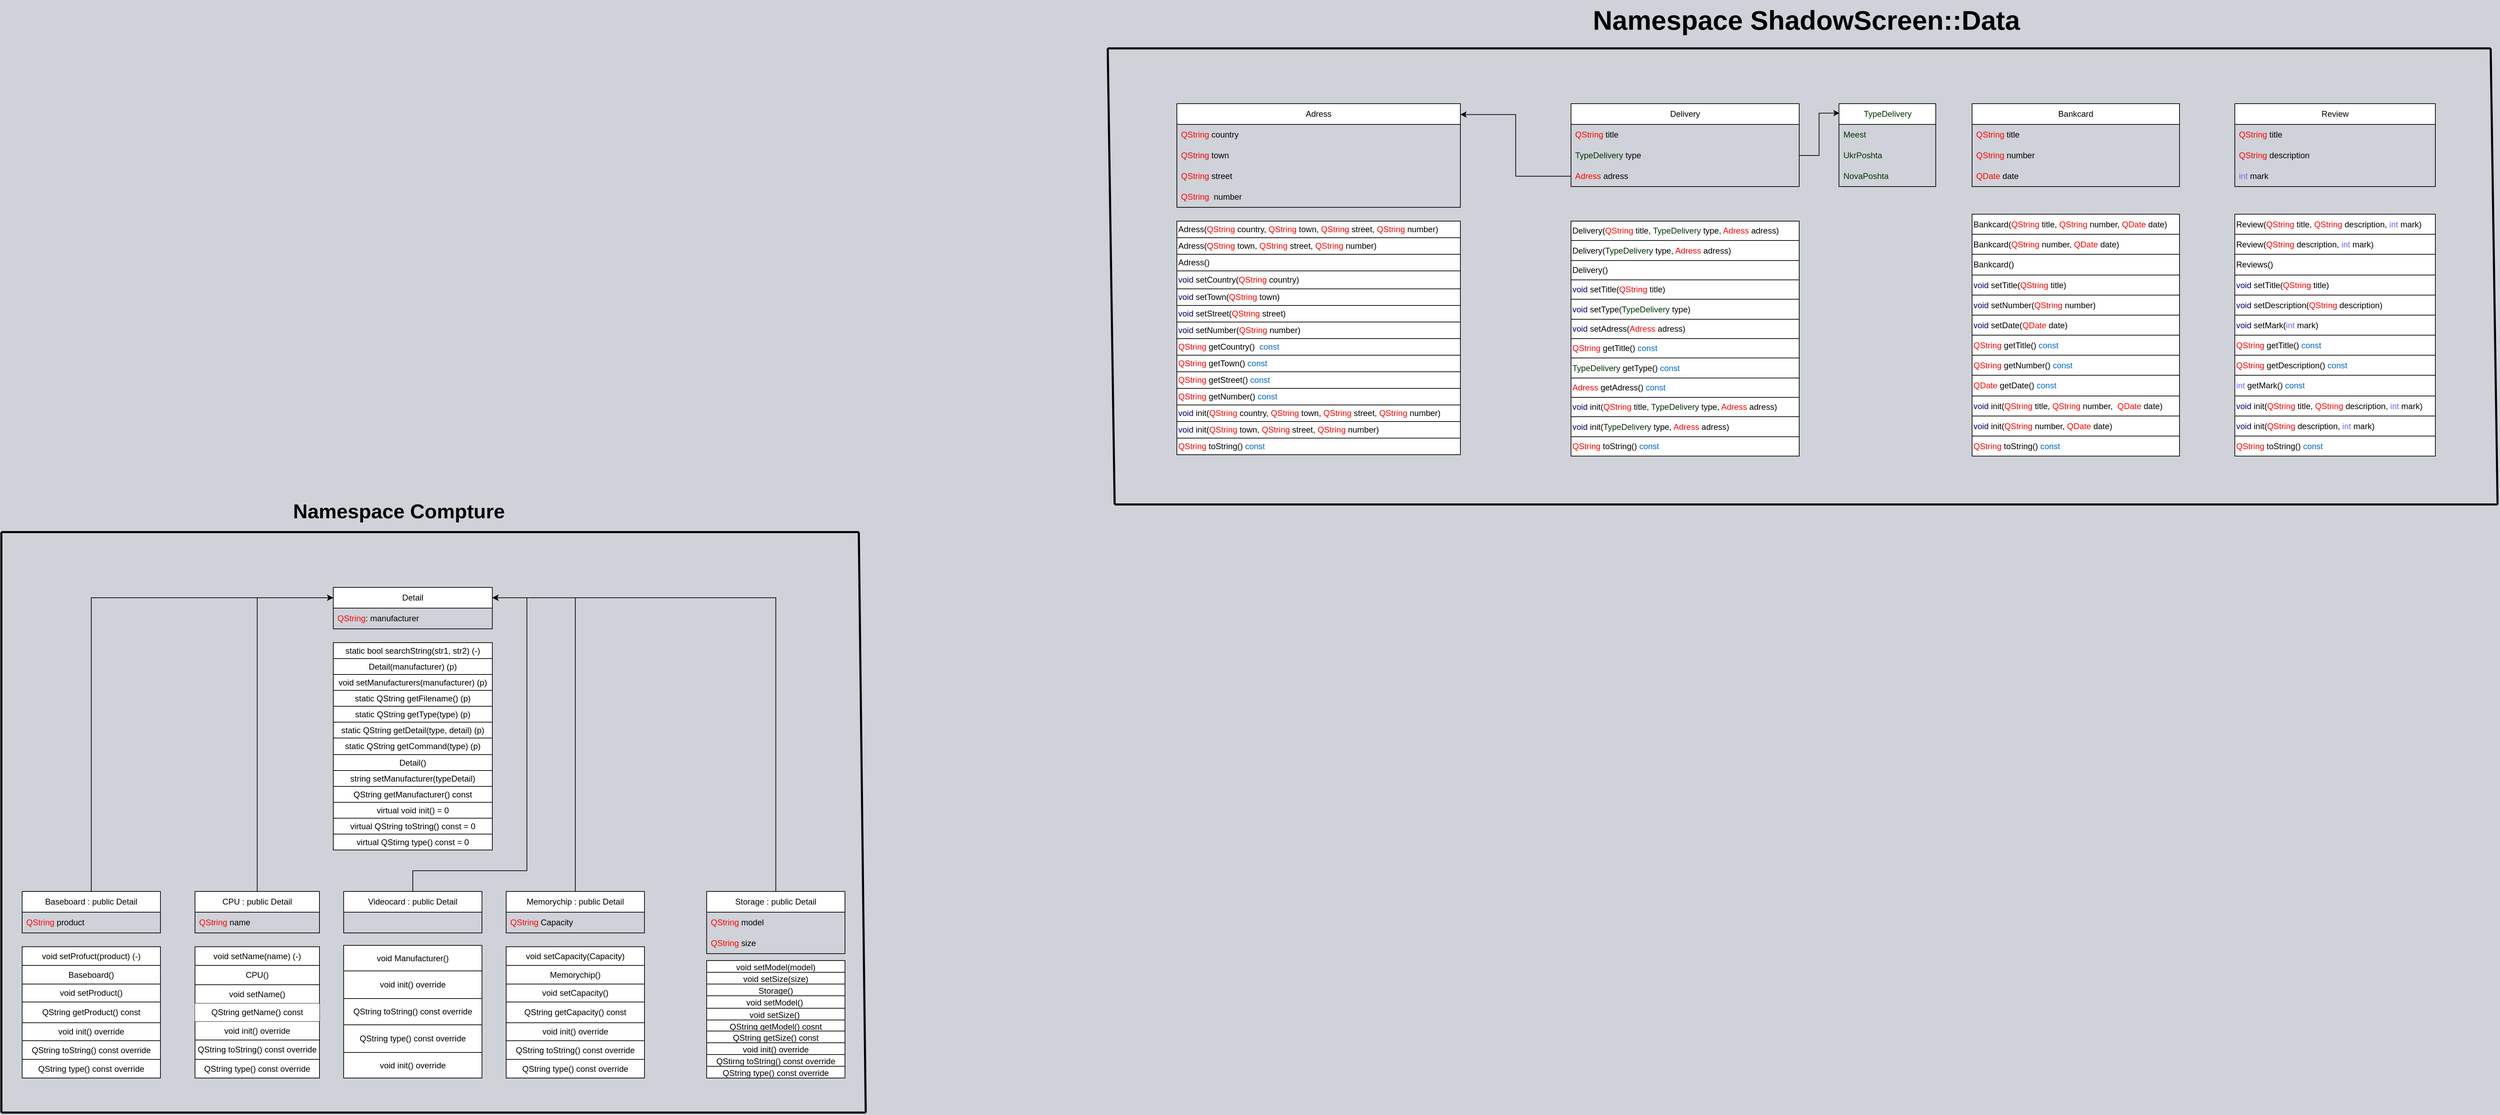 <mxfile version="20.8.10" type="device"><diagram id="C5RBs43oDa-KdzZeNtuy" name="Page-1"><mxGraphModel dx="3190" dy="2536" grid="1" gridSize="10" guides="1" tooltips="1" connect="1" arrows="1" fold="1" page="1" pageScale="1" pageWidth="827" pageHeight="1169" background="#CFD2D8" math="0" shadow="0"><root><mxCell id="WIyWlLk6GJQsqaUBKTNV-0"/><mxCell id="WIyWlLk6GJQsqaUBKTNV-1" parent="WIyWlLk6GJQsqaUBKTNV-0"/><mxCell id="3YMvJ8z0hB442AZkcMrq-0" value="Detail" style="swimlane;fontStyle=0;childLayout=stackLayout;horizontal=1;startSize=30;horizontalStack=0;resizeParent=1;resizeParentMax=0;resizeLast=0;collapsible=1;marginBottom=0;whiteSpace=wrap;html=1;" parent="WIyWlLk6GJQsqaUBKTNV-1" vertex="1"><mxGeometry x="-110" y="-310" width="230" height="60" as="geometry"/></mxCell><mxCell id="3YMvJ8z0hB442AZkcMrq-1" value="&lt;font color=&quot;#ff0000&quot;&gt;QString&lt;/font&gt;: manufacturer" style="text;strokeColor=none;fillColor=none;align=left;verticalAlign=middle;spacingLeft=4;spacingRight=4;overflow=hidden;points=[[0,0.5],[1,0.5]];portConstraint=eastwest;rotatable=0;whiteSpace=wrap;html=1;" parent="3YMvJ8z0hB442AZkcMrq-0" vertex="1"><mxGeometry y="30" width="230" height="30" as="geometry"/></mxCell><mxCell id="3YMvJ8z0hB442AZkcMrq-4" value="" style="shape=table;startSize=0;container=1;collapsible=0;childLayout=tableLayout;" parent="WIyWlLk6GJQsqaUBKTNV-1" vertex="1"><mxGeometry x="-110" y="-230" width="230" height="300" as="geometry"/></mxCell><mxCell id="3YMvJ8z0hB442AZkcMrq-5" value="" style="shape=tableRow;horizontal=0;startSize=0;swimlaneHead=0;swimlaneBody=0;strokeColor=inherit;top=0;left=0;bottom=0;right=0;collapsible=0;dropTarget=0;fillColor=none;points=[[0,0.5],[1,0.5]];portConstraint=eastwest;" parent="3YMvJ8z0hB442AZkcMrq-4" vertex="1"><mxGeometry width="230" height="23" as="geometry"/></mxCell><mxCell id="3YMvJ8z0hB442AZkcMrq-6" value="static bool searchString(str1, str2) (-)" style="shape=partialRectangle;html=1;whiteSpace=wrap;connectable=0;strokeColor=inherit;overflow=hidden;fillColor=none;top=0;left=0;bottom=0;right=0;pointerEvents=1;" parent="3YMvJ8z0hB442AZkcMrq-5" vertex="1"><mxGeometry width="230" height="23" as="geometry"><mxRectangle width="230" height="23" as="alternateBounds"/></mxGeometry></mxCell><mxCell id="3YMvJ8z0hB442AZkcMrq-7" value="" style="shape=tableRow;horizontal=0;startSize=0;swimlaneHead=0;swimlaneBody=0;strokeColor=inherit;top=0;left=0;bottom=0;right=0;collapsible=0;dropTarget=0;fillColor=none;points=[[0,0.5],[1,0.5]];portConstraint=eastwest;" parent="3YMvJ8z0hB442AZkcMrq-4" vertex="1"><mxGeometry y="23" width="230" height="23" as="geometry"/></mxCell><mxCell id="3YMvJ8z0hB442AZkcMrq-8" value="Detail(manufacturer) (p)" style="shape=partialRectangle;html=1;whiteSpace=wrap;connectable=0;strokeColor=inherit;overflow=hidden;fillColor=none;top=0;left=0;bottom=0;right=0;pointerEvents=1;" parent="3YMvJ8z0hB442AZkcMrq-7" vertex="1"><mxGeometry width="230" height="23" as="geometry"><mxRectangle width="230" height="23" as="alternateBounds"/></mxGeometry></mxCell><mxCell id="3YMvJ8z0hB442AZkcMrq-9" value="" style="shape=tableRow;horizontal=0;startSize=0;swimlaneHead=0;swimlaneBody=0;strokeColor=inherit;top=0;left=0;bottom=0;right=0;collapsible=0;dropTarget=0;fillColor=none;points=[[0,0.5],[1,0.5]];portConstraint=eastwest;" parent="3YMvJ8z0hB442AZkcMrq-4" vertex="1"><mxGeometry y="46" width="230" height="23" as="geometry"/></mxCell><mxCell id="3YMvJ8z0hB442AZkcMrq-10" value="void setManufacturers(manufacturer) (p)" style="shape=partialRectangle;html=1;whiteSpace=wrap;connectable=0;strokeColor=inherit;overflow=hidden;fillColor=none;top=0;left=0;bottom=0;right=0;pointerEvents=1;" parent="3YMvJ8z0hB442AZkcMrq-9" vertex="1"><mxGeometry width="230" height="23" as="geometry"><mxRectangle width="230" height="23" as="alternateBounds"/></mxGeometry></mxCell><mxCell id="3YMvJ8z0hB442AZkcMrq-11" value="" style="shape=tableRow;horizontal=0;startSize=0;swimlaneHead=0;swimlaneBody=0;strokeColor=inherit;top=0;left=0;bottom=0;right=0;collapsible=0;dropTarget=0;fillColor=none;points=[[0,0.5],[1,0.5]];portConstraint=eastwest;" parent="3YMvJ8z0hB442AZkcMrq-4" vertex="1"><mxGeometry y="69" width="230" height="23" as="geometry"/></mxCell><mxCell id="3YMvJ8z0hB442AZkcMrq-12" value="static QString getFilename() (p)" style="shape=partialRectangle;html=1;whiteSpace=wrap;connectable=0;strokeColor=inherit;overflow=hidden;fillColor=none;top=0;left=0;bottom=0;right=0;pointerEvents=1;" parent="3YMvJ8z0hB442AZkcMrq-11" vertex="1"><mxGeometry width="230" height="23" as="geometry"><mxRectangle width="230" height="23" as="alternateBounds"/></mxGeometry></mxCell><mxCell id="3YMvJ8z0hB442AZkcMrq-13" value="" style="shape=tableRow;horizontal=0;startSize=0;swimlaneHead=0;swimlaneBody=0;strokeColor=inherit;top=0;left=0;bottom=0;right=0;collapsible=0;dropTarget=0;fillColor=none;points=[[0,0.5],[1,0.5]];portConstraint=eastwest;" parent="3YMvJ8z0hB442AZkcMrq-4" vertex="1"><mxGeometry y="92" width="230" height="23" as="geometry"/></mxCell><mxCell id="3YMvJ8z0hB442AZkcMrq-14" value="static QString getType(type) (p)" style="shape=partialRectangle;html=1;whiteSpace=wrap;connectable=0;strokeColor=inherit;overflow=hidden;fillColor=none;top=0;left=0;bottom=0;right=0;pointerEvents=1;" parent="3YMvJ8z0hB442AZkcMrq-13" vertex="1"><mxGeometry width="230" height="23" as="geometry"><mxRectangle width="230" height="23" as="alternateBounds"/></mxGeometry></mxCell><mxCell id="3YMvJ8z0hB442AZkcMrq-15" value="" style="shape=tableRow;horizontal=0;startSize=0;swimlaneHead=0;swimlaneBody=0;strokeColor=inherit;top=0;left=0;bottom=0;right=0;collapsible=0;dropTarget=0;fillColor=none;points=[[0,0.5],[1,0.5]];portConstraint=eastwest;" parent="3YMvJ8z0hB442AZkcMrq-4" vertex="1"><mxGeometry y="115" width="230" height="23" as="geometry"/></mxCell><mxCell id="3YMvJ8z0hB442AZkcMrq-16" value="static QString getDetail(type, detail) (p)" style="shape=partialRectangle;html=1;whiteSpace=wrap;connectable=0;strokeColor=inherit;overflow=hidden;fillColor=none;top=0;left=0;bottom=0;right=0;pointerEvents=1;" parent="3YMvJ8z0hB442AZkcMrq-15" vertex="1"><mxGeometry width="230" height="23" as="geometry"><mxRectangle width="230" height="23" as="alternateBounds"/></mxGeometry></mxCell><mxCell id="3YMvJ8z0hB442AZkcMrq-17" value="" style="shape=tableRow;horizontal=0;startSize=0;swimlaneHead=0;swimlaneBody=0;strokeColor=inherit;top=0;left=0;bottom=0;right=0;collapsible=0;dropTarget=0;fillColor=none;points=[[0,0.5],[1,0.5]];portConstraint=eastwest;" parent="3YMvJ8z0hB442AZkcMrq-4" vertex="1"><mxGeometry y="138" width="230" height="24" as="geometry"/></mxCell><mxCell id="3YMvJ8z0hB442AZkcMrq-18" value="static QString getCommand(type) (p)" style="shape=partialRectangle;html=1;whiteSpace=wrap;connectable=0;strokeColor=inherit;overflow=hidden;fillColor=none;top=0;left=0;bottom=0;right=0;pointerEvents=1;" parent="3YMvJ8z0hB442AZkcMrq-17" vertex="1"><mxGeometry width="230" height="24" as="geometry"><mxRectangle width="230" height="24" as="alternateBounds"/></mxGeometry></mxCell><mxCell id="3YMvJ8z0hB442AZkcMrq-19" value="" style="shape=tableRow;horizontal=0;startSize=0;swimlaneHead=0;swimlaneBody=0;strokeColor=inherit;top=0;left=0;bottom=0;right=0;collapsible=0;dropTarget=0;fillColor=none;points=[[0,0.5],[1,0.5]];portConstraint=eastwest;" parent="3YMvJ8z0hB442AZkcMrq-4" vertex="1"><mxGeometry y="162" width="230" height="23" as="geometry"/></mxCell><mxCell id="3YMvJ8z0hB442AZkcMrq-20" value="Detail()" style="shape=partialRectangle;html=1;whiteSpace=wrap;connectable=0;strokeColor=inherit;overflow=hidden;fillColor=none;top=0;left=0;bottom=0;right=0;pointerEvents=1;" parent="3YMvJ8z0hB442AZkcMrq-19" vertex="1"><mxGeometry width="230" height="23" as="geometry"><mxRectangle width="230" height="23" as="alternateBounds"/></mxGeometry></mxCell><mxCell id="3YMvJ8z0hB442AZkcMrq-21" value="" style="shape=tableRow;horizontal=0;startSize=0;swimlaneHead=0;swimlaneBody=0;strokeColor=inherit;top=0;left=0;bottom=0;right=0;collapsible=0;dropTarget=0;fillColor=none;points=[[0,0.5],[1,0.5]];portConstraint=eastwest;" parent="3YMvJ8z0hB442AZkcMrq-4" vertex="1"><mxGeometry y="185" width="230" height="23" as="geometry"/></mxCell><mxCell id="3YMvJ8z0hB442AZkcMrq-22" value="string setManufacturer(typeDetail)" style="shape=partialRectangle;html=1;whiteSpace=wrap;connectable=0;strokeColor=inherit;overflow=hidden;fillColor=none;top=0;left=0;bottom=0;right=0;pointerEvents=1;" parent="3YMvJ8z0hB442AZkcMrq-21" vertex="1"><mxGeometry width="230" height="23" as="geometry"><mxRectangle width="230" height="23" as="alternateBounds"/></mxGeometry></mxCell><mxCell id="3YMvJ8z0hB442AZkcMrq-23" value="" style="shape=tableRow;horizontal=0;startSize=0;swimlaneHead=0;swimlaneBody=0;strokeColor=inherit;top=0;left=0;bottom=0;right=0;collapsible=0;dropTarget=0;fillColor=none;points=[[0,0.5],[1,0.5]];portConstraint=eastwest;" parent="3YMvJ8z0hB442AZkcMrq-4" vertex="1"><mxGeometry y="208" width="230" height="23" as="geometry"/></mxCell><mxCell id="3YMvJ8z0hB442AZkcMrq-24" value="QString getManufacturer() const" style="shape=partialRectangle;html=1;whiteSpace=wrap;connectable=0;strokeColor=inherit;overflow=hidden;fillColor=none;top=0;left=0;bottom=0;right=0;pointerEvents=1;" parent="3YMvJ8z0hB442AZkcMrq-23" vertex="1"><mxGeometry width="230" height="23" as="geometry"><mxRectangle width="230" height="23" as="alternateBounds"/></mxGeometry></mxCell><mxCell id="3YMvJ8z0hB442AZkcMrq-25" value="" style="shape=tableRow;horizontal=0;startSize=0;swimlaneHead=0;swimlaneBody=0;strokeColor=inherit;top=0;left=0;bottom=0;right=0;collapsible=0;dropTarget=0;fillColor=none;points=[[0,0.5],[1,0.5]];portConstraint=eastwest;" parent="3YMvJ8z0hB442AZkcMrq-4" vertex="1"><mxGeometry y="231" width="230" height="23" as="geometry"/></mxCell><mxCell id="3YMvJ8z0hB442AZkcMrq-26" value="virtual void init() = 0" style="shape=partialRectangle;html=1;whiteSpace=wrap;connectable=0;strokeColor=inherit;overflow=hidden;fillColor=none;top=0;left=0;bottom=0;right=0;pointerEvents=1;" parent="3YMvJ8z0hB442AZkcMrq-25" vertex="1"><mxGeometry width="230" height="23" as="geometry"><mxRectangle width="230" height="23" as="alternateBounds"/></mxGeometry></mxCell><mxCell id="3YMvJ8z0hB442AZkcMrq-27" value="" style="shape=tableRow;horizontal=0;startSize=0;swimlaneHead=0;swimlaneBody=0;strokeColor=inherit;top=0;left=0;bottom=0;right=0;collapsible=0;dropTarget=0;fillColor=none;points=[[0,0.5],[1,0.5]];portConstraint=eastwest;" parent="3YMvJ8z0hB442AZkcMrq-4" vertex="1"><mxGeometry y="254" width="230" height="23" as="geometry"/></mxCell><mxCell id="3YMvJ8z0hB442AZkcMrq-28" value="virtual QString toString() const = 0" style="shape=partialRectangle;html=1;whiteSpace=wrap;connectable=0;strokeColor=inherit;overflow=hidden;fillColor=none;top=0;left=0;bottom=0;right=0;pointerEvents=1;" parent="3YMvJ8z0hB442AZkcMrq-27" vertex="1"><mxGeometry width="230" height="23" as="geometry"><mxRectangle width="230" height="23" as="alternateBounds"/></mxGeometry></mxCell><mxCell id="3YMvJ8z0hB442AZkcMrq-29" value="" style="shape=tableRow;horizontal=0;startSize=0;swimlaneHead=0;swimlaneBody=0;strokeColor=inherit;top=0;left=0;bottom=0;right=0;collapsible=0;dropTarget=0;fillColor=none;points=[[0,0.5],[1,0.5]];portConstraint=eastwest;" parent="3YMvJ8z0hB442AZkcMrq-4" vertex="1"><mxGeometry y="277" width="230" height="23" as="geometry"/></mxCell><mxCell id="3YMvJ8z0hB442AZkcMrq-30" value="virtual QStirng type() const = 0" style="shape=partialRectangle;html=1;whiteSpace=wrap;connectable=0;strokeColor=inherit;overflow=hidden;fillColor=none;top=0;left=0;bottom=0;right=0;pointerEvents=1;" parent="3YMvJ8z0hB442AZkcMrq-29" vertex="1"><mxGeometry width="230" height="23" as="geometry"><mxRectangle width="230" height="23" as="alternateBounds"/></mxGeometry></mxCell><mxCell id="3YMvJ8z0hB442AZkcMrq-51" style="edgeStyle=orthogonalEdgeStyle;rounded=0;orthogonalLoop=1;jettySize=auto;html=1;entryX=0;entryY=0.25;entryDx=0;entryDy=0;fontColor=#000000;" parent="WIyWlLk6GJQsqaUBKTNV-1" source="3YMvJ8z0hB442AZkcMrq-31" target="3YMvJ8z0hB442AZkcMrq-0" edge="1"><mxGeometry relative="1" as="geometry"><Array as="points"><mxPoint x="-460" y="-295"/></Array></mxGeometry></mxCell><mxCell id="3YMvJ8z0hB442AZkcMrq-31" value="&lt;font color=&quot;#000000&quot;&gt;Baseboard : public Detail&lt;/font&gt;" style="swimlane;fontStyle=0;childLayout=stackLayout;horizontal=1;startSize=30;horizontalStack=0;resizeParent=1;resizeParentMax=0;resizeLast=0;collapsible=1;marginBottom=0;whiteSpace=wrap;html=1;fontColor=#FF0000;" parent="WIyWlLk6GJQsqaUBKTNV-1" vertex="1"><mxGeometry x="-560" y="130" width="200" height="60" as="geometry"/></mxCell><mxCell id="3YMvJ8z0hB442AZkcMrq-32" value="QString &lt;font color=&quot;#000000&quot;&gt;product&lt;/font&gt;" style="text;strokeColor=none;fillColor=none;align=left;verticalAlign=middle;spacingLeft=4;spacingRight=4;overflow=hidden;points=[[0,0.5],[1,0.5]];portConstraint=eastwest;rotatable=0;whiteSpace=wrap;html=1;fontColor=#FF0000;" parent="3YMvJ8z0hB442AZkcMrq-31" vertex="1"><mxGeometry y="30" width="200" height="30" as="geometry"/></mxCell><mxCell id="3YMvJ8z0hB442AZkcMrq-35" value="" style="shape=table;startSize=0;container=1;collapsible=0;childLayout=tableLayout;fontColor=#000000;" parent="WIyWlLk6GJQsqaUBKTNV-1" vertex="1"><mxGeometry x="-560" y="210" width="200" height="190" as="geometry"/></mxCell><mxCell id="3YMvJ8z0hB442AZkcMrq-36" value="" style="shape=tableRow;horizontal=0;startSize=0;swimlaneHead=0;swimlaneBody=0;strokeColor=inherit;top=0;left=0;bottom=0;right=0;collapsible=0;dropTarget=0;fillColor=none;points=[[0,0.5],[1,0.5]];portConstraint=eastwest;fontColor=#000000;" parent="3YMvJ8z0hB442AZkcMrq-35" vertex="1"><mxGeometry width="200" height="27" as="geometry"/></mxCell><mxCell id="3YMvJ8z0hB442AZkcMrq-37" value="void setProfuct(product) (-)" style="shape=partialRectangle;html=1;whiteSpace=wrap;connectable=0;strokeColor=inherit;overflow=hidden;fillColor=none;top=0;left=0;bottom=0;right=0;pointerEvents=1;fontColor=#000000;" parent="3YMvJ8z0hB442AZkcMrq-36" vertex="1"><mxGeometry width="200" height="27" as="geometry"><mxRectangle width="200" height="27" as="alternateBounds"/></mxGeometry></mxCell><mxCell id="3YMvJ8z0hB442AZkcMrq-38" value="" style="shape=tableRow;horizontal=0;startSize=0;swimlaneHead=0;swimlaneBody=0;strokeColor=inherit;top=0;left=0;bottom=0;right=0;collapsible=0;dropTarget=0;fillColor=none;points=[[0,0.5],[1,0.5]];portConstraint=eastwest;fontColor=#000000;" parent="3YMvJ8z0hB442AZkcMrq-35" vertex="1"><mxGeometry y="27" width="200" height="27" as="geometry"/></mxCell><mxCell id="3YMvJ8z0hB442AZkcMrq-39" value="Baseboard()" style="shape=partialRectangle;html=1;whiteSpace=wrap;connectable=0;strokeColor=inherit;overflow=hidden;fillColor=none;top=0;left=0;bottom=0;right=0;pointerEvents=1;fontColor=#000000;" parent="3YMvJ8z0hB442AZkcMrq-38" vertex="1"><mxGeometry width="200" height="27" as="geometry"><mxRectangle width="200" height="27" as="alternateBounds"/></mxGeometry></mxCell><mxCell id="3YMvJ8z0hB442AZkcMrq-40" value="" style="shape=tableRow;horizontal=0;startSize=0;swimlaneHead=0;swimlaneBody=0;strokeColor=inherit;top=0;left=0;bottom=0;right=0;collapsible=0;dropTarget=0;fillColor=none;points=[[0,0.5],[1,0.5]];portConstraint=eastwest;fontColor=#000000;" parent="3YMvJ8z0hB442AZkcMrq-35" vertex="1"><mxGeometry y="54" width="200" height="26" as="geometry"/></mxCell><mxCell id="3YMvJ8z0hB442AZkcMrq-41" value="void setProduct()" style="shape=partialRectangle;html=1;whiteSpace=wrap;connectable=0;strokeColor=inherit;overflow=hidden;fillColor=none;top=0;left=0;bottom=0;right=0;pointerEvents=1;fontColor=#000000;" parent="3YMvJ8z0hB442AZkcMrq-40" vertex="1"><mxGeometry width="200" height="26" as="geometry"><mxRectangle width="200" height="26" as="alternateBounds"/></mxGeometry></mxCell><mxCell id="3YMvJ8z0hB442AZkcMrq-42" value="" style="shape=tableRow;horizontal=0;startSize=0;swimlaneHead=0;swimlaneBody=0;strokeColor=inherit;top=0;left=0;bottom=0;right=0;collapsible=0;dropTarget=0;fillColor=none;points=[[0,0.5],[1,0.5]];portConstraint=eastwest;fontColor=#000000;" parent="3YMvJ8z0hB442AZkcMrq-35" vertex="1"><mxGeometry y="80" width="200" height="30" as="geometry"/></mxCell><mxCell id="3YMvJ8z0hB442AZkcMrq-43" value="QString getProduct() const" style="shape=partialRectangle;html=1;whiteSpace=wrap;connectable=0;strokeColor=inherit;overflow=hidden;fillColor=none;top=0;left=0;bottom=0;right=0;pointerEvents=1;fontColor=#000000;" parent="3YMvJ8z0hB442AZkcMrq-42" vertex="1"><mxGeometry width="200" height="30" as="geometry"><mxRectangle width="200" height="30" as="alternateBounds"/></mxGeometry></mxCell><mxCell id="3YMvJ8z0hB442AZkcMrq-44" value="" style="shape=tableRow;horizontal=0;startSize=0;swimlaneHead=0;swimlaneBody=0;strokeColor=inherit;top=0;left=0;bottom=0;right=0;collapsible=0;dropTarget=0;fillColor=none;points=[[0,0.5],[1,0.5]];portConstraint=eastwest;fontColor=#000000;" parent="3YMvJ8z0hB442AZkcMrq-35" vertex="1"><mxGeometry y="110" width="200" height="26" as="geometry"/></mxCell><mxCell id="3YMvJ8z0hB442AZkcMrq-45" value="void init() override" style="shape=partialRectangle;html=1;whiteSpace=wrap;connectable=0;strokeColor=inherit;overflow=hidden;fillColor=none;top=0;left=0;bottom=0;right=0;pointerEvents=1;fontColor=#000000;" parent="3YMvJ8z0hB442AZkcMrq-44" vertex="1"><mxGeometry width="200" height="26" as="geometry"><mxRectangle width="200" height="26" as="alternateBounds"/></mxGeometry></mxCell><mxCell id="3YMvJ8z0hB442AZkcMrq-46" value="" style="shape=tableRow;horizontal=0;startSize=0;swimlaneHead=0;swimlaneBody=0;strokeColor=inherit;top=0;left=0;bottom=0;right=0;collapsible=0;dropTarget=0;fillColor=none;points=[[0,0.5],[1,0.5]];portConstraint=eastwest;fontColor=#000000;" parent="3YMvJ8z0hB442AZkcMrq-35" vertex="1"><mxGeometry y="136" width="200" height="27" as="geometry"/></mxCell><mxCell id="3YMvJ8z0hB442AZkcMrq-47" value="QString toString() const override" style="shape=partialRectangle;html=1;whiteSpace=wrap;connectable=0;strokeColor=inherit;overflow=hidden;fillColor=none;top=0;left=0;bottom=0;right=0;pointerEvents=1;fontColor=#000000;" parent="3YMvJ8z0hB442AZkcMrq-46" vertex="1"><mxGeometry width="200" height="27" as="geometry"><mxRectangle width="200" height="27" as="alternateBounds"/></mxGeometry></mxCell><mxCell id="3YMvJ8z0hB442AZkcMrq-48" value="" style="shape=tableRow;horizontal=0;startSize=0;swimlaneHead=0;swimlaneBody=0;strokeColor=inherit;top=0;left=0;bottom=0;right=0;collapsible=0;dropTarget=0;fillColor=none;points=[[0,0.5],[1,0.5]];portConstraint=eastwest;fontColor=#000000;" parent="3YMvJ8z0hB442AZkcMrq-35" vertex="1"><mxGeometry y="163" width="200" height="27" as="geometry"/></mxCell><mxCell id="3YMvJ8z0hB442AZkcMrq-49" value="QString type() const override" style="shape=partialRectangle;html=1;whiteSpace=wrap;connectable=0;strokeColor=inherit;overflow=hidden;fillColor=none;top=0;left=0;bottom=0;right=0;pointerEvents=1;fontColor=#000000;" parent="3YMvJ8z0hB442AZkcMrq-48" vertex="1"><mxGeometry width="200" height="27" as="geometry"><mxRectangle width="200" height="27" as="alternateBounds"/></mxGeometry></mxCell><mxCell id="3YMvJ8z0hB442AZkcMrq-71" style="edgeStyle=orthogonalEdgeStyle;rounded=0;orthogonalLoop=1;jettySize=auto;html=1;entryX=0;entryY=0.25;entryDx=0;entryDy=0;fontColor=#000000;" parent="WIyWlLk6GJQsqaUBKTNV-1" source="3YMvJ8z0hB442AZkcMrq-52" target="3YMvJ8z0hB442AZkcMrq-0" edge="1"><mxGeometry relative="1" as="geometry"><Array as="points"><mxPoint x="-220" y="-295"/></Array></mxGeometry></mxCell><mxCell id="3YMvJ8z0hB442AZkcMrq-52" value="CPU : public Detail" style="swimlane;fontStyle=0;childLayout=stackLayout;horizontal=1;startSize=30;horizontalStack=0;resizeParent=1;resizeParentMax=0;resizeLast=0;collapsible=1;marginBottom=0;whiteSpace=wrap;html=1;fontColor=#000000;" parent="WIyWlLk6GJQsqaUBKTNV-1" vertex="1"><mxGeometry x="-310" y="130" width="180" height="60" as="geometry"/></mxCell><mxCell id="3YMvJ8z0hB442AZkcMrq-53" value="&lt;font color=&quot;#ff0000&quot;&gt;QString &lt;/font&gt;name" style="text;strokeColor=none;fillColor=none;align=left;verticalAlign=middle;spacingLeft=4;spacingRight=4;overflow=hidden;points=[[0,0.5],[1,0.5]];portConstraint=eastwest;rotatable=0;whiteSpace=wrap;html=1;fontColor=#000000;" parent="3YMvJ8z0hB442AZkcMrq-52" vertex="1"><mxGeometry y="30" width="180" height="30" as="geometry"/></mxCell><mxCell id="3YMvJ8z0hB442AZkcMrq-56" value="" style="shape=table;startSize=0;container=1;collapsible=0;childLayout=tableLayout;fontColor=#FF0000;" parent="WIyWlLk6GJQsqaUBKTNV-1" vertex="1"><mxGeometry x="-310" y="210" width="180" height="190" as="geometry"/></mxCell><mxCell id="3YMvJ8z0hB442AZkcMrq-57" value="" style="shape=tableRow;horizontal=0;startSize=0;swimlaneHead=0;swimlaneBody=0;strokeColor=inherit;top=0;left=0;bottom=0;right=0;collapsible=0;dropTarget=0;fillColor=none;points=[[0,0.5],[1,0.5]];portConstraint=eastwest;fontColor=#FF0000;" parent="3YMvJ8z0hB442AZkcMrq-56" vertex="1"><mxGeometry width="180" height="27" as="geometry"/></mxCell><mxCell id="3YMvJ8z0hB442AZkcMrq-58" value="&lt;font color=&quot;#000000&quot;&gt;void setName(name) (-)&lt;/font&gt;" style="shape=partialRectangle;html=1;whiteSpace=wrap;connectable=0;strokeColor=inherit;overflow=hidden;fillColor=none;top=0;left=0;bottom=0;right=0;pointerEvents=1;fontColor=#FF0000;" parent="3YMvJ8z0hB442AZkcMrq-57" vertex="1"><mxGeometry width="180" height="27" as="geometry"><mxRectangle width="180" height="27" as="alternateBounds"/></mxGeometry></mxCell><mxCell id="3YMvJ8z0hB442AZkcMrq-59" value="" style="shape=tableRow;horizontal=0;startSize=0;swimlaneHead=0;swimlaneBody=0;strokeColor=inherit;top=0;left=0;bottom=0;right=0;collapsible=0;dropTarget=0;fillColor=none;points=[[0,0.5],[1,0.5]];portConstraint=eastwest;fontColor=#FF0000;" parent="3YMvJ8z0hB442AZkcMrq-56" vertex="1"><mxGeometry y="27" width="180" height="28" as="geometry"/></mxCell><mxCell id="3YMvJ8z0hB442AZkcMrq-60" value="&lt;font color=&quot;#000000&quot;&gt;CPU()&lt;/font&gt;" style="shape=partialRectangle;html=1;whiteSpace=wrap;connectable=0;strokeColor=inherit;overflow=hidden;fillColor=none;top=0;left=0;bottom=0;right=0;pointerEvents=1;fontColor=#FF0000;" parent="3YMvJ8z0hB442AZkcMrq-59" vertex="1"><mxGeometry width="180" height="28" as="geometry"><mxRectangle width="180" height="28" as="alternateBounds"/></mxGeometry></mxCell><mxCell id="3YMvJ8z0hB442AZkcMrq-61" value="" style="shape=tableRow;horizontal=0;startSize=0;swimlaneHead=0;swimlaneBody=0;strokeColor=inherit;top=0;left=0;bottom=0;right=0;collapsible=0;dropTarget=0;fillColor=none;points=[[0,0.5],[1,0.5]];portConstraint=eastwest;fontColor=#FF0000;" parent="3YMvJ8z0hB442AZkcMrq-56" vertex="1"><mxGeometry y="55" width="180" height="27" as="geometry"/></mxCell><mxCell id="3YMvJ8z0hB442AZkcMrq-62" value="&lt;font color=&quot;#000000&quot;&gt;void setName()&lt;/font&gt;" style="shape=partialRectangle;html=1;whiteSpace=wrap;connectable=0;strokeColor=inherit;overflow=hidden;fillColor=none;top=0;left=0;bottom=0;right=0;pointerEvents=1;fontColor=#FF0000;" parent="3YMvJ8z0hB442AZkcMrq-61" vertex="1"><mxGeometry width="180" height="27" as="geometry"><mxRectangle width="180" height="27" as="alternateBounds"/></mxGeometry></mxCell><mxCell id="3YMvJ8z0hB442AZkcMrq-63" value="" style="shape=tableRow;horizontal=0;startSize=0;swimlaneHead=0;swimlaneBody=0;strokeColor=inherit;top=0;left=0;bottom=0;right=0;collapsible=0;dropTarget=0;fillColor=none;points=[[0,0.5],[1,0.5]];portConstraint=eastwest;fontColor=#FF0000;" parent="3YMvJ8z0hB442AZkcMrq-56" vertex="1"><mxGeometry y="82" width="180" height="26" as="geometry"/></mxCell><mxCell id="3YMvJ8z0hB442AZkcMrq-64" value="QString getName() const" style="shape=partialRectangle;html=1;whiteSpace=wrap;connectable=0;overflow=hidden;top=0;left=0;bottom=0;right=0;pointerEvents=1;" parent="3YMvJ8z0hB442AZkcMrq-63" vertex="1"><mxGeometry width="180" height="26" as="geometry"><mxRectangle width="180" height="26" as="alternateBounds"/></mxGeometry></mxCell><mxCell id="3YMvJ8z0hB442AZkcMrq-65" value="" style="shape=tableRow;horizontal=0;startSize=0;swimlaneHead=0;swimlaneBody=0;strokeColor=inherit;top=0;left=0;bottom=0;right=0;collapsible=0;dropTarget=0;fillColor=none;points=[[0,0.5],[1,0.5]];portConstraint=eastwest;fontColor=#FF0000;" parent="3YMvJ8z0hB442AZkcMrq-56" vertex="1"><mxGeometry y="108" width="180" height="27" as="geometry"/></mxCell><mxCell id="3YMvJ8z0hB442AZkcMrq-66" value="&lt;font color=&quot;#000000&quot;&gt;void init() override&lt;/font&gt;" style="shape=partialRectangle;html=1;whiteSpace=wrap;connectable=0;strokeColor=inherit;overflow=hidden;fillColor=none;top=0;left=0;bottom=0;right=0;pointerEvents=1;fontColor=#FF0000;" parent="3YMvJ8z0hB442AZkcMrq-65" vertex="1"><mxGeometry width="180" height="27" as="geometry"><mxRectangle width="180" height="27" as="alternateBounds"/></mxGeometry></mxCell><mxCell id="3YMvJ8z0hB442AZkcMrq-67" value="" style="shape=tableRow;horizontal=0;startSize=0;swimlaneHead=0;swimlaneBody=0;strokeColor=inherit;top=0;left=0;bottom=0;right=0;collapsible=0;dropTarget=0;fillColor=none;points=[[0,0.5],[1,0.5]];portConstraint=eastwest;fontColor=#FF0000;" parent="3YMvJ8z0hB442AZkcMrq-56" vertex="1"><mxGeometry y="135" width="180" height="28" as="geometry"/></mxCell><mxCell id="3YMvJ8z0hB442AZkcMrq-68" value="&lt;font color=&quot;#000000&quot;&gt;QString toString() const override&lt;/font&gt;" style="shape=partialRectangle;html=1;whiteSpace=wrap;connectable=0;strokeColor=inherit;overflow=hidden;fillColor=none;top=0;left=0;bottom=0;right=0;pointerEvents=1;fontColor=#FF0000;" parent="3YMvJ8z0hB442AZkcMrq-67" vertex="1"><mxGeometry width="180" height="28" as="geometry"><mxRectangle width="180" height="28" as="alternateBounds"/></mxGeometry></mxCell><mxCell id="3YMvJ8z0hB442AZkcMrq-69" value="" style="shape=tableRow;horizontal=0;startSize=0;swimlaneHead=0;swimlaneBody=0;strokeColor=inherit;top=0;left=0;bottom=0;right=0;collapsible=0;dropTarget=0;fillColor=none;points=[[0,0.5],[1,0.5]];portConstraint=eastwest;fontColor=#FF0000;" parent="3YMvJ8z0hB442AZkcMrq-56" vertex="1"><mxGeometry y="163" width="180" height="27" as="geometry"/></mxCell><mxCell id="3YMvJ8z0hB442AZkcMrq-70" value="&lt;font color=&quot;#000000&quot;&gt;QString type() const override&lt;/font&gt;" style="shape=partialRectangle;html=1;whiteSpace=wrap;connectable=0;strokeColor=inherit;overflow=hidden;fillColor=none;top=0;left=0;bottom=0;right=0;pointerEvents=1;fontColor=#FF0000;" parent="3YMvJ8z0hB442AZkcMrq-69" vertex="1"><mxGeometry width="180" height="27" as="geometry"><mxRectangle width="180" height="27" as="alternateBounds"/></mxGeometry></mxCell><mxCell id="3YMvJ8z0hB442AZkcMrq-89" style="edgeStyle=orthogonalEdgeStyle;rounded=0;orthogonalLoop=1;jettySize=auto;html=1;entryX=1;entryY=0.25;entryDx=0;entryDy=0;fontColor=#000000;" parent="WIyWlLk6GJQsqaUBKTNV-1" source="3YMvJ8z0hB442AZkcMrq-72" target="3YMvJ8z0hB442AZkcMrq-0" edge="1"><mxGeometry relative="1" as="geometry"><Array as="points"><mxPoint x="240" y="-295"/></Array></mxGeometry></mxCell><mxCell id="3YMvJ8z0hB442AZkcMrq-72" value="&lt;font color=&quot;#000000&quot;&gt;Memorychip : public Detail&lt;/font&gt;" style="swimlane;fontStyle=0;childLayout=stackLayout;horizontal=1;startSize=30;horizontalStack=0;resizeParent=1;resizeParentMax=0;resizeLast=0;collapsible=1;marginBottom=0;whiteSpace=wrap;html=1;fontColor=#FF0000;" parent="WIyWlLk6GJQsqaUBKTNV-1" vertex="1"><mxGeometry x="140" y="130" width="200" height="60" as="geometry"/></mxCell><mxCell id="3YMvJ8z0hB442AZkcMrq-73" value="QString &lt;font color=&quot;#000000&quot;&gt;Capacity&lt;/font&gt;" style="text;strokeColor=none;fillColor=none;align=left;verticalAlign=middle;spacingLeft=4;spacingRight=4;overflow=hidden;points=[[0,0.5],[1,0.5]];portConstraint=eastwest;rotatable=0;whiteSpace=wrap;html=1;fontColor=#FF0000;" parent="3YMvJ8z0hB442AZkcMrq-72" vertex="1"><mxGeometry y="30" width="200" height="30" as="geometry"/></mxCell><mxCell id="3YMvJ8z0hB442AZkcMrq-74" value="" style="shape=table;startSize=0;container=1;collapsible=0;childLayout=tableLayout;fontColor=#000000;" parent="WIyWlLk6GJQsqaUBKTNV-1" vertex="1"><mxGeometry x="140" y="210" width="200" height="190" as="geometry"/></mxCell><mxCell id="3YMvJ8z0hB442AZkcMrq-75" value="" style="shape=tableRow;horizontal=0;startSize=0;swimlaneHead=0;swimlaneBody=0;strokeColor=inherit;top=0;left=0;bottom=0;right=0;collapsible=0;dropTarget=0;fillColor=none;points=[[0,0.5],[1,0.5]];portConstraint=eastwest;fontColor=#000000;" parent="3YMvJ8z0hB442AZkcMrq-74" vertex="1"><mxGeometry width="200" height="27" as="geometry"/></mxCell><mxCell id="3YMvJ8z0hB442AZkcMrq-76" value="void setCapacity(Capacity)" style="shape=partialRectangle;html=1;whiteSpace=wrap;connectable=0;strokeColor=inherit;overflow=hidden;fillColor=none;top=0;left=0;bottom=0;right=0;pointerEvents=1;fontColor=#000000;" parent="3YMvJ8z0hB442AZkcMrq-75" vertex="1"><mxGeometry width="200" height="27" as="geometry"><mxRectangle width="200" height="27" as="alternateBounds"/></mxGeometry></mxCell><mxCell id="3YMvJ8z0hB442AZkcMrq-77" value="" style="shape=tableRow;horizontal=0;startSize=0;swimlaneHead=0;swimlaneBody=0;strokeColor=inherit;top=0;left=0;bottom=0;right=0;collapsible=0;dropTarget=0;fillColor=none;points=[[0,0.5],[1,0.5]];portConstraint=eastwest;fontColor=#000000;" parent="3YMvJ8z0hB442AZkcMrq-74" vertex="1"><mxGeometry y="27" width="200" height="27" as="geometry"/></mxCell><mxCell id="3YMvJ8z0hB442AZkcMrq-78" value="Memorychip()" style="shape=partialRectangle;html=1;whiteSpace=wrap;connectable=0;strokeColor=inherit;overflow=hidden;fillColor=none;top=0;left=0;bottom=0;right=0;pointerEvents=1;fontColor=#000000;" parent="3YMvJ8z0hB442AZkcMrq-77" vertex="1"><mxGeometry width="200" height="27" as="geometry"><mxRectangle width="200" height="27" as="alternateBounds"/></mxGeometry></mxCell><mxCell id="3YMvJ8z0hB442AZkcMrq-79" value="" style="shape=tableRow;horizontal=0;startSize=0;swimlaneHead=0;swimlaneBody=0;strokeColor=inherit;top=0;left=0;bottom=0;right=0;collapsible=0;dropTarget=0;fillColor=none;points=[[0,0.5],[1,0.5]];portConstraint=eastwest;fontColor=#000000;" parent="3YMvJ8z0hB442AZkcMrq-74" vertex="1"><mxGeometry y="54" width="200" height="26" as="geometry"/></mxCell><mxCell id="3YMvJ8z0hB442AZkcMrq-80" value="void setCapacity()" style="shape=partialRectangle;html=1;whiteSpace=wrap;connectable=0;strokeColor=inherit;overflow=hidden;fillColor=none;top=0;left=0;bottom=0;right=0;pointerEvents=1;fontColor=#000000;" parent="3YMvJ8z0hB442AZkcMrq-79" vertex="1"><mxGeometry width="200" height="26" as="geometry"><mxRectangle width="200" height="26" as="alternateBounds"/></mxGeometry></mxCell><mxCell id="3YMvJ8z0hB442AZkcMrq-81" value="" style="shape=tableRow;horizontal=0;startSize=0;swimlaneHead=0;swimlaneBody=0;strokeColor=inherit;top=0;left=0;bottom=0;right=0;collapsible=0;dropTarget=0;fillColor=none;points=[[0,0.5],[1,0.5]];portConstraint=eastwest;fontColor=#000000;" parent="3YMvJ8z0hB442AZkcMrq-74" vertex="1"><mxGeometry y="80" width="200" height="30" as="geometry"/></mxCell><mxCell id="3YMvJ8z0hB442AZkcMrq-82" value="QString getCapacity() const" style="shape=partialRectangle;html=1;whiteSpace=wrap;connectable=0;strokeColor=inherit;overflow=hidden;fillColor=none;top=0;left=0;bottom=0;right=0;pointerEvents=1;fontColor=#000000;" parent="3YMvJ8z0hB442AZkcMrq-81" vertex="1"><mxGeometry width="200" height="30" as="geometry"><mxRectangle width="200" height="30" as="alternateBounds"/></mxGeometry></mxCell><mxCell id="3YMvJ8z0hB442AZkcMrq-83" value="" style="shape=tableRow;horizontal=0;startSize=0;swimlaneHead=0;swimlaneBody=0;strokeColor=inherit;top=0;left=0;bottom=0;right=0;collapsible=0;dropTarget=0;fillColor=none;points=[[0,0.5],[1,0.5]];portConstraint=eastwest;fontColor=#000000;" parent="3YMvJ8z0hB442AZkcMrq-74" vertex="1"><mxGeometry y="110" width="200" height="26" as="geometry"/></mxCell><mxCell id="3YMvJ8z0hB442AZkcMrq-84" value="void init() override" style="shape=partialRectangle;html=1;whiteSpace=wrap;connectable=0;strokeColor=inherit;overflow=hidden;fillColor=none;top=0;left=0;bottom=0;right=0;pointerEvents=1;fontColor=#000000;" parent="3YMvJ8z0hB442AZkcMrq-83" vertex="1"><mxGeometry width="200" height="26" as="geometry"><mxRectangle width="200" height="26" as="alternateBounds"/></mxGeometry></mxCell><mxCell id="3YMvJ8z0hB442AZkcMrq-85" value="" style="shape=tableRow;horizontal=0;startSize=0;swimlaneHead=0;swimlaneBody=0;strokeColor=inherit;top=0;left=0;bottom=0;right=0;collapsible=0;dropTarget=0;fillColor=none;points=[[0,0.5],[1,0.5]];portConstraint=eastwest;fontColor=#000000;" parent="3YMvJ8z0hB442AZkcMrq-74" vertex="1"><mxGeometry y="136" width="200" height="27" as="geometry"/></mxCell><mxCell id="3YMvJ8z0hB442AZkcMrq-86" value="QString toString() const override" style="shape=partialRectangle;html=1;whiteSpace=wrap;connectable=0;strokeColor=inherit;overflow=hidden;fillColor=none;top=0;left=0;bottom=0;right=0;pointerEvents=1;fontColor=#000000;" parent="3YMvJ8z0hB442AZkcMrq-85" vertex="1"><mxGeometry width="200" height="27" as="geometry"><mxRectangle width="200" height="27" as="alternateBounds"/></mxGeometry></mxCell><mxCell id="3YMvJ8z0hB442AZkcMrq-87" value="" style="shape=tableRow;horizontal=0;startSize=0;swimlaneHead=0;swimlaneBody=0;strokeColor=inherit;top=0;left=0;bottom=0;right=0;collapsible=0;dropTarget=0;fillColor=none;points=[[0,0.5],[1,0.5]];portConstraint=eastwest;fontColor=#000000;" parent="3YMvJ8z0hB442AZkcMrq-74" vertex="1"><mxGeometry y="163" width="200" height="27" as="geometry"/></mxCell><mxCell id="3YMvJ8z0hB442AZkcMrq-88" value="QString type() const override" style="shape=partialRectangle;html=1;whiteSpace=wrap;connectable=0;strokeColor=inherit;overflow=hidden;fillColor=none;top=0;left=0;bottom=0;right=0;pointerEvents=1;fontColor=#000000;" parent="3YMvJ8z0hB442AZkcMrq-87" vertex="1"><mxGeometry width="200" height="27" as="geometry"><mxRectangle width="200" height="27" as="alternateBounds"/></mxGeometry></mxCell><mxCell id="3YMvJ8z0hB442AZkcMrq-136" style="edgeStyle=orthogonalEdgeStyle;rounded=0;orthogonalLoop=1;jettySize=auto;html=1;entryX=1;entryY=0.25;entryDx=0;entryDy=0;fontColor=#FF0000;" parent="WIyWlLk6GJQsqaUBKTNV-1" source="3YMvJ8z0hB442AZkcMrq-90" target="3YMvJ8z0hB442AZkcMrq-0" edge="1"><mxGeometry relative="1" as="geometry"><Array as="points"><mxPoint x="530" y="-295"/></Array></mxGeometry></mxCell><mxCell id="3YMvJ8z0hB442AZkcMrq-90" value="Storage : public Detail&lt;br&gt;" style="swimlane;fontStyle=0;childLayout=stackLayout;horizontal=1;startSize=30;horizontalStack=0;resizeParent=1;resizeParentMax=0;resizeLast=0;collapsible=1;marginBottom=0;whiteSpace=wrap;html=1;fontColor=#000000;" parent="WIyWlLk6GJQsqaUBKTNV-1" vertex="1"><mxGeometry x="430" y="130" width="200" height="90" as="geometry"/></mxCell><mxCell id="3YMvJ8z0hB442AZkcMrq-91" value="&lt;font color=&quot;#ff0000&quot;&gt;QString &lt;/font&gt;model" style="text;strokeColor=none;fillColor=none;align=left;verticalAlign=middle;spacingLeft=4;spacingRight=4;overflow=hidden;points=[[0,0.5],[1,0.5]];portConstraint=eastwest;rotatable=0;whiteSpace=wrap;html=1;fontColor=#000000;" parent="3YMvJ8z0hB442AZkcMrq-90" vertex="1"><mxGeometry y="30" width="200" height="30" as="geometry"/></mxCell><mxCell id="3YMvJ8z0hB442AZkcMrq-92" value="&lt;font color=&quot;#ff0000&quot;&gt;QString &lt;/font&gt;size" style="text;strokeColor=none;fillColor=none;align=left;verticalAlign=middle;spacingLeft=4;spacingRight=4;overflow=hidden;points=[[0,0.5],[1,0.5]];portConstraint=eastwest;rotatable=0;whiteSpace=wrap;html=1;fontColor=#000000;" parent="3YMvJ8z0hB442AZkcMrq-90" vertex="1"><mxGeometry y="60" width="200" height="30" as="geometry"/></mxCell><mxCell id="3YMvJ8z0hB442AZkcMrq-115" value="" style="shape=table;startSize=0;container=1;collapsible=0;childLayout=tableLayout;fontColor=#000000;" parent="WIyWlLk6GJQsqaUBKTNV-1" vertex="1"><mxGeometry x="430" y="230" width="200" height="170" as="geometry"/></mxCell><mxCell id="3YMvJ8z0hB442AZkcMrq-116" value="" style="shape=tableRow;horizontal=0;startSize=0;swimlaneHead=0;swimlaneBody=0;strokeColor=inherit;top=0;left=0;bottom=0;right=0;collapsible=0;dropTarget=0;fillColor=none;points=[[0,0.5],[1,0.5]];portConstraint=eastwest;fontColor=#000000;" parent="3YMvJ8z0hB442AZkcMrq-115" vertex="1"><mxGeometry width="200" height="17" as="geometry"/></mxCell><mxCell id="3YMvJ8z0hB442AZkcMrq-117" value="void setModel(model)" style="shape=partialRectangle;html=1;whiteSpace=wrap;connectable=0;strokeColor=inherit;overflow=hidden;fillColor=none;top=0;left=0;bottom=0;right=0;pointerEvents=1;fontColor=#000000;" parent="3YMvJ8z0hB442AZkcMrq-116" vertex="1"><mxGeometry width="200" height="17" as="geometry"><mxRectangle width="200" height="17" as="alternateBounds"/></mxGeometry></mxCell><mxCell id="3YMvJ8z0hB442AZkcMrq-118" value="" style="shape=tableRow;horizontal=0;startSize=0;swimlaneHead=0;swimlaneBody=0;strokeColor=inherit;top=0;left=0;bottom=0;right=0;collapsible=0;dropTarget=0;fillColor=none;points=[[0,0.5],[1,0.5]];portConstraint=eastwest;fontColor=#000000;" parent="3YMvJ8z0hB442AZkcMrq-115" vertex="1"><mxGeometry y="17" width="200" height="17" as="geometry"/></mxCell><mxCell id="3YMvJ8z0hB442AZkcMrq-119" value="void setSize(size)" style="shape=partialRectangle;html=1;whiteSpace=wrap;connectable=0;strokeColor=inherit;overflow=hidden;fillColor=none;top=0;left=0;bottom=0;right=0;pointerEvents=1;fontColor=#000000;" parent="3YMvJ8z0hB442AZkcMrq-118" vertex="1"><mxGeometry width="200" height="17" as="geometry"><mxRectangle width="200" height="17" as="alternateBounds"/></mxGeometry></mxCell><mxCell id="3YMvJ8z0hB442AZkcMrq-120" value="" style="shape=tableRow;horizontal=0;startSize=0;swimlaneHead=0;swimlaneBody=0;strokeColor=inherit;top=0;left=0;bottom=0;right=0;collapsible=0;dropTarget=0;fillColor=none;points=[[0,0.5],[1,0.5]];portConstraint=eastwest;fontColor=#000000;" parent="3YMvJ8z0hB442AZkcMrq-115" vertex="1"><mxGeometry y="34" width="200" height="17" as="geometry"/></mxCell><mxCell id="3YMvJ8z0hB442AZkcMrq-121" value="Storage()" style="shape=partialRectangle;html=1;whiteSpace=wrap;connectable=0;strokeColor=inherit;overflow=hidden;fillColor=none;top=0;left=0;bottom=0;right=0;pointerEvents=1;fontColor=#000000;" parent="3YMvJ8z0hB442AZkcMrq-120" vertex="1"><mxGeometry width="200" height="17" as="geometry"><mxRectangle width="200" height="17" as="alternateBounds"/></mxGeometry></mxCell><mxCell id="3YMvJ8z0hB442AZkcMrq-122" value="" style="shape=tableRow;horizontal=0;startSize=0;swimlaneHead=0;swimlaneBody=0;strokeColor=inherit;top=0;left=0;bottom=0;right=0;collapsible=0;dropTarget=0;fillColor=none;points=[[0,0.5],[1,0.5]];portConstraint=eastwest;fontColor=#000000;" parent="3YMvJ8z0hB442AZkcMrq-115" vertex="1"><mxGeometry y="51" width="200" height="18" as="geometry"/></mxCell><mxCell id="3YMvJ8z0hB442AZkcMrq-123" value="void setModel()&amp;nbsp;" style="shape=partialRectangle;html=1;whiteSpace=wrap;connectable=0;strokeColor=inherit;overflow=hidden;fillColor=none;top=0;left=0;bottom=0;right=0;pointerEvents=1;fontColor=#000000;" parent="3YMvJ8z0hB442AZkcMrq-122" vertex="1"><mxGeometry width="200" height="18" as="geometry"><mxRectangle width="200" height="18" as="alternateBounds"/></mxGeometry></mxCell><mxCell id="3YMvJ8z0hB442AZkcMrq-124" value="" style="shape=tableRow;horizontal=0;startSize=0;swimlaneHead=0;swimlaneBody=0;strokeColor=inherit;top=0;left=0;bottom=0;right=0;collapsible=0;dropTarget=0;fillColor=none;points=[[0,0.5],[1,0.5]];portConstraint=eastwest;fontColor=#000000;" parent="3YMvJ8z0hB442AZkcMrq-115" vertex="1"><mxGeometry y="69" width="200" height="17" as="geometry"/></mxCell><mxCell id="3YMvJ8z0hB442AZkcMrq-125" value="void setSize()&amp;nbsp;" style="shape=partialRectangle;html=1;whiteSpace=wrap;connectable=0;strokeColor=inherit;overflow=hidden;fillColor=none;top=0;left=0;bottom=0;right=0;pointerEvents=1;fontColor=#000000;" parent="3YMvJ8z0hB442AZkcMrq-124" vertex="1"><mxGeometry width="200" height="17" as="geometry"><mxRectangle width="200" height="17" as="alternateBounds"/></mxGeometry></mxCell><mxCell id="3YMvJ8z0hB442AZkcMrq-126" value="" style="shape=tableRow;horizontal=0;startSize=0;swimlaneHead=0;swimlaneBody=0;strokeColor=inherit;top=0;left=0;bottom=0;right=0;collapsible=0;dropTarget=0;fillColor=none;points=[[0,0.5],[1,0.5]];portConstraint=eastwest;fontColor=#000000;" parent="3YMvJ8z0hB442AZkcMrq-115" vertex="1"><mxGeometry y="86" width="200" height="16" as="geometry"/></mxCell><mxCell id="3YMvJ8z0hB442AZkcMrq-127" value="QString getModel() cosnt" style="shape=partialRectangle;html=1;whiteSpace=wrap;connectable=0;strokeColor=inherit;overflow=hidden;fillColor=none;top=0;left=0;bottom=0;right=0;pointerEvents=1;fontColor=#000000;" parent="3YMvJ8z0hB442AZkcMrq-126" vertex="1"><mxGeometry width="200" height="16" as="geometry"><mxRectangle width="200" height="16" as="alternateBounds"/></mxGeometry></mxCell><mxCell id="3YMvJ8z0hB442AZkcMrq-128" value="" style="shape=tableRow;horizontal=0;startSize=0;swimlaneHead=0;swimlaneBody=0;strokeColor=inherit;top=0;left=0;bottom=0;right=0;collapsible=0;dropTarget=0;fillColor=none;points=[[0,0.5],[1,0.5]];portConstraint=eastwest;fontColor=#000000;" parent="3YMvJ8z0hB442AZkcMrq-115" vertex="1"><mxGeometry y="102" width="200" height="17" as="geometry"/></mxCell><mxCell id="3YMvJ8z0hB442AZkcMrq-129" value="QString getSize() const" style="shape=partialRectangle;html=1;whiteSpace=wrap;connectable=0;strokeColor=inherit;overflow=hidden;fillColor=none;top=0;left=0;bottom=0;right=0;pointerEvents=1;fontColor=#000000;" parent="3YMvJ8z0hB442AZkcMrq-128" vertex="1"><mxGeometry width="200" height="17" as="geometry"><mxRectangle width="200" height="17" as="alternateBounds"/></mxGeometry></mxCell><mxCell id="3YMvJ8z0hB442AZkcMrq-134" style="shape=tableRow;horizontal=0;startSize=0;swimlaneHead=0;swimlaneBody=0;strokeColor=inherit;top=0;left=0;bottom=0;right=0;collapsible=0;dropTarget=0;fillColor=none;points=[[0,0.5],[1,0.5]];portConstraint=eastwest;fontColor=#000000;" parent="3YMvJ8z0hB442AZkcMrq-115" vertex="1"><mxGeometry y="119" width="200" height="17" as="geometry"/></mxCell><mxCell id="3YMvJ8z0hB442AZkcMrq-135" value="void init() override" style="shape=partialRectangle;html=1;whiteSpace=wrap;connectable=0;strokeColor=inherit;overflow=hidden;fillColor=none;top=0;left=0;bottom=0;right=0;pointerEvents=1;fontColor=#000000;" parent="3YMvJ8z0hB442AZkcMrq-134" vertex="1"><mxGeometry width="200" height="17" as="geometry"><mxRectangle width="200" height="17" as="alternateBounds"/></mxGeometry></mxCell><mxCell id="3YMvJ8z0hB442AZkcMrq-132" style="shape=tableRow;horizontal=0;startSize=0;swimlaneHead=0;swimlaneBody=0;strokeColor=inherit;top=0;left=0;bottom=0;right=0;collapsible=0;dropTarget=0;fillColor=none;points=[[0,0.5],[1,0.5]];portConstraint=eastwest;fontColor=#000000;" parent="3YMvJ8z0hB442AZkcMrq-115" vertex="1"><mxGeometry y="136" width="200" height="17" as="geometry"/></mxCell><mxCell id="3YMvJ8z0hB442AZkcMrq-133" value="QStirng toString() const override" style="shape=partialRectangle;html=1;whiteSpace=wrap;connectable=0;strokeColor=inherit;overflow=hidden;fillColor=none;top=0;left=0;bottom=0;right=0;pointerEvents=1;fontColor=#000000;" parent="3YMvJ8z0hB442AZkcMrq-132" vertex="1"><mxGeometry width="200" height="17" as="geometry"><mxRectangle width="200" height="17" as="alternateBounds"/></mxGeometry></mxCell><mxCell id="3YMvJ8z0hB442AZkcMrq-130" style="shape=tableRow;horizontal=0;startSize=0;swimlaneHead=0;swimlaneBody=0;strokeColor=inherit;top=0;left=0;bottom=0;right=0;collapsible=0;dropTarget=0;fillColor=none;points=[[0,0.5],[1,0.5]];portConstraint=eastwest;fontColor=#000000;" parent="3YMvJ8z0hB442AZkcMrq-115" vertex="1"><mxGeometry y="153" width="200" height="17" as="geometry"/></mxCell><mxCell id="3YMvJ8z0hB442AZkcMrq-131" value="QString type() const override" style="shape=partialRectangle;html=1;whiteSpace=wrap;connectable=0;strokeColor=inherit;overflow=hidden;fillColor=none;top=0;left=0;bottom=0;right=0;pointerEvents=1;fontColor=#000000;" parent="3YMvJ8z0hB442AZkcMrq-130" vertex="1"><mxGeometry width="200" height="17" as="geometry"><mxRectangle width="200" height="17" as="alternateBounds"/></mxGeometry></mxCell><mxCell id="3YMvJ8z0hB442AZkcMrq-169" style="edgeStyle=orthogonalEdgeStyle;rounded=0;orthogonalLoop=1;jettySize=auto;html=1;entryX=1;entryY=0.25;entryDx=0;entryDy=0;fontColor=#FF0000;" parent="WIyWlLk6GJQsqaUBKTNV-1" source="3YMvJ8z0hB442AZkcMrq-141" target="3YMvJ8z0hB442AZkcMrq-0" edge="1"><mxGeometry relative="1" as="geometry"><Array as="points"><mxPoint x="5" y="100"/><mxPoint x="170" y="100"/><mxPoint x="170" y="-295"/></Array></mxGeometry></mxCell><mxCell id="3YMvJ8z0hB442AZkcMrq-141" value="&lt;font color=&quot;#000000&quot;&gt;Videocard : public Detail&lt;/font&gt;" style="swimlane;fontStyle=0;childLayout=stackLayout;horizontal=1;startSize=30;horizontalStack=0;resizeParent=1;resizeParentMax=0;resizeLast=0;collapsible=1;marginBottom=0;whiteSpace=wrap;html=1;fontColor=#FF0000;" parent="WIyWlLk6GJQsqaUBKTNV-1" vertex="1"><mxGeometry x="-95" y="130" width="200" height="60" as="geometry"/></mxCell><mxCell id="3YMvJ8z0hB442AZkcMrq-154" value="" style="shape=table;startSize=0;container=1;collapsible=0;childLayout=tableLayout;fontColor=#000000;" parent="WIyWlLk6GJQsqaUBKTNV-1" vertex="1"><mxGeometry x="-95" y="208" width="200" height="192" as="geometry"/></mxCell><mxCell id="3YMvJ8z0hB442AZkcMrq-155" value="" style="shape=tableRow;horizontal=0;startSize=0;swimlaneHead=0;swimlaneBody=0;strokeColor=inherit;top=0;left=0;bottom=0;right=0;collapsible=0;dropTarget=0;fillColor=none;points=[[0,0.5],[1,0.5]];portConstraint=eastwest;fontColor=#000000;" parent="3YMvJ8z0hB442AZkcMrq-154" vertex="1"><mxGeometry width="200" height="37" as="geometry"/></mxCell><mxCell id="3YMvJ8z0hB442AZkcMrq-156" value="void Manufacturer()" style="shape=partialRectangle;html=1;whiteSpace=wrap;connectable=0;strokeColor=inherit;overflow=hidden;fillColor=none;top=0;left=0;bottom=0;right=0;pointerEvents=1;fontColor=#000000;" parent="3YMvJ8z0hB442AZkcMrq-155" vertex="1"><mxGeometry width="200" height="37" as="geometry"><mxRectangle width="200" height="37" as="alternateBounds"/></mxGeometry></mxCell><mxCell id="3YMvJ8z0hB442AZkcMrq-157" value="" style="shape=tableRow;horizontal=0;startSize=0;swimlaneHead=0;swimlaneBody=0;strokeColor=inherit;top=0;left=0;bottom=0;right=0;collapsible=0;dropTarget=0;fillColor=none;points=[[0,0.5],[1,0.5]];portConstraint=eastwest;fontColor=#000000;" parent="3YMvJ8z0hB442AZkcMrq-154" vertex="1"><mxGeometry y="37" width="200" height="40" as="geometry"/></mxCell><mxCell id="3YMvJ8z0hB442AZkcMrq-158" value="void init() override" style="shape=partialRectangle;html=1;whiteSpace=wrap;connectable=0;strokeColor=inherit;overflow=hidden;fillColor=none;top=0;left=0;bottom=0;right=0;pointerEvents=1;fontColor=#000000;" parent="3YMvJ8z0hB442AZkcMrq-157" vertex="1"><mxGeometry width="200" height="40" as="geometry"><mxRectangle width="200" height="40" as="alternateBounds"/></mxGeometry></mxCell><mxCell id="3YMvJ8z0hB442AZkcMrq-159" value="" style="shape=tableRow;horizontal=0;startSize=0;swimlaneHead=0;swimlaneBody=0;strokeColor=inherit;top=0;left=0;bottom=0;right=0;collapsible=0;dropTarget=0;fillColor=none;points=[[0,0.5],[1,0.5]];portConstraint=eastwest;fontColor=#000000;" parent="3YMvJ8z0hB442AZkcMrq-154" vertex="1"><mxGeometry y="77" width="200" height="38" as="geometry"/></mxCell><mxCell id="3YMvJ8z0hB442AZkcMrq-160" value="QString toString() const override" style="shape=partialRectangle;html=1;whiteSpace=wrap;connectable=0;strokeColor=inherit;overflow=hidden;fillColor=none;top=0;left=0;bottom=0;right=0;pointerEvents=1;fontColor=#000000;" parent="3YMvJ8z0hB442AZkcMrq-159" vertex="1"><mxGeometry width="200" height="38" as="geometry"><mxRectangle width="200" height="38" as="alternateBounds"/></mxGeometry></mxCell><mxCell id="3YMvJ8z0hB442AZkcMrq-161" value="" style="shape=tableRow;horizontal=0;startSize=0;swimlaneHead=0;swimlaneBody=0;strokeColor=inherit;top=0;left=0;bottom=0;right=0;collapsible=0;dropTarget=0;fillColor=none;points=[[0,0.5],[1,0.5]];portConstraint=eastwest;fontColor=#000000;" parent="3YMvJ8z0hB442AZkcMrq-154" vertex="1"><mxGeometry y="115" width="200" height="40" as="geometry"/></mxCell><mxCell id="3YMvJ8z0hB442AZkcMrq-162" value="QString type() const override" style="shape=partialRectangle;html=1;whiteSpace=wrap;connectable=0;strokeColor=inherit;overflow=hidden;fillColor=none;top=0;left=0;bottom=0;right=0;pointerEvents=1;fontColor=#000000;" parent="3YMvJ8z0hB442AZkcMrq-161" vertex="1"><mxGeometry width="200" height="40" as="geometry"><mxRectangle width="200" height="40" as="alternateBounds"/></mxGeometry></mxCell><mxCell id="3YMvJ8z0hB442AZkcMrq-163" value="" style="shape=tableRow;horizontal=0;startSize=0;swimlaneHead=0;swimlaneBody=0;strokeColor=inherit;top=0;left=0;bottom=0;right=0;collapsible=0;dropTarget=0;fillColor=none;points=[[0,0.5],[1,0.5]];portConstraint=eastwest;fontColor=#000000;" parent="3YMvJ8z0hB442AZkcMrq-154" vertex="1"><mxGeometry y="155" width="200" height="37" as="geometry"/></mxCell><mxCell id="3YMvJ8z0hB442AZkcMrq-164" value="void init() override" style="shape=partialRectangle;html=1;whiteSpace=wrap;connectable=0;strokeColor=inherit;overflow=hidden;fillColor=none;top=0;left=0;bottom=0;right=0;pointerEvents=1;fontColor=#000000;" parent="3YMvJ8z0hB442AZkcMrq-163" vertex="1"><mxGeometry width="200" height="37" as="geometry"><mxRectangle width="200" height="37" as="alternateBounds"/></mxGeometry></mxCell><mxCell id="3YMvJ8z0hB442AZkcMrq-173" value="" style="endArrow=none;html=1;rounded=0;fontSize=12;fontColor=#f7f2f2;strokeWidth=3;" parent="WIyWlLk6GJQsqaUBKTNV-1" edge="1"><mxGeometry width="50" height="50" relative="1" as="geometry"><mxPoint x="-590" y="160.0" as="sourcePoint"/><mxPoint x="-590" y="-390" as="targetPoint"/></mxGeometry></mxCell><mxCell id="3YMvJ8z0hB442AZkcMrq-174" value="" style="endArrow=none;html=1;rounded=0;fontSize=12;fontColor=#f7f2f2;strokeWidth=3;" parent="WIyWlLk6GJQsqaUBKTNV-1" edge="1"><mxGeometry width="50" height="50" relative="1" as="geometry"><mxPoint x="-590" y="450" as="sourcePoint"/><mxPoint x="-590" y="-70.0" as="targetPoint"/></mxGeometry></mxCell><mxCell id="3YMvJ8z0hB442AZkcMrq-175" value="" style="endArrow=none;html=1;rounded=0;fontSize=12;fontColor=#f7f2f2;strokeWidth=3;" parent="WIyWlLk6GJQsqaUBKTNV-1" edge="1"><mxGeometry width="50" height="50" relative="1" as="geometry"><mxPoint x="-590" y="450" as="sourcePoint"/><mxPoint x="660" y="450" as="targetPoint"/></mxGeometry></mxCell><mxCell id="3YMvJ8z0hB442AZkcMrq-176" value="" style="endArrow=none;html=1;rounded=0;fontSize=12;fontColor=#f7f2f2;strokeWidth=3;" parent="WIyWlLk6GJQsqaUBKTNV-1" edge="1"><mxGeometry width="50" height="50" relative="1" as="geometry"><mxPoint x="-590" y="-390" as="sourcePoint"/><mxPoint x="650" y="-390" as="targetPoint"/></mxGeometry></mxCell><mxCell id="3YMvJ8z0hB442AZkcMrq-177" value="" style="endArrow=none;html=1;rounded=0;fontSize=12;fontColor=#f7f2f2;strokeWidth=3;" parent="WIyWlLk6GJQsqaUBKTNV-1" edge="1"><mxGeometry width="50" height="50" relative="1" as="geometry"><mxPoint x="650" y="-390" as="sourcePoint"/><mxPoint x="660" y="450" as="targetPoint"/></mxGeometry></mxCell><UserObject label="&lt;span&gt;&lt;font style=&quot;font-size: 29px;&quot;&gt;Namespace Compture&lt;/font&gt;&lt;/span&gt;" placeholders="1" name="Variable" id="3YMvJ8z0hB442AZkcMrq-179"><mxCell style="text;html=1;strokeColor=none;fillColor=none;align=center;verticalAlign=middle;whiteSpace=wrap;overflow=hidden;fontSize=12;fontColor=#000000;fontStyle=1" parent="WIyWlLk6GJQsqaUBKTNV-1" vertex="1"><mxGeometry x="-260" y="-440" width="490" height="40" as="geometry"/></mxCell></UserObject><mxCell id="rCdwZGOmBDBypxpDPxTE-0" value="Adress" style="swimlane;fontStyle=0;childLayout=stackLayout;horizontal=1;startSize=30;horizontalStack=0;resizeParent=1;resizeParentMax=0;resizeLast=0;collapsible=1;marginBottom=0;whiteSpace=wrap;html=1;" vertex="1" parent="WIyWlLk6GJQsqaUBKTNV-1"><mxGeometry x="1110" y="-1010" width="410" height="150" as="geometry"/></mxCell><mxCell id="rCdwZGOmBDBypxpDPxTE-1" value="&lt;font color=&quot;#ff0000&quot;&gt;QString &lt;/font&gt;country" style="text;strokeColor=none;fillColor=none;align=left;verticalAlign=middle;spacingLeft=4;spacingRight=4;overflow=hidden;points=[[0,0.5],[1,0.5]];portConstraint=eastwest;rotatable=0;whiteSpace=wrap;html=1;" vertex="1" parent="rCdwZGOmBDBypxpDPxTE-0"><mxGeometry y="30" width="410" height="30" as="geometry"/></mxCell><mxCell id="rCdwZGOmBDBypxpDPxTE-2" value="&lt;font color=&quot;#ff0000&quot;&gt;QString &lt;/font&gt;town" style="text;strokeColor=none;fillColor=none;align=left;verticalAlign=middle;spacingLeft=4;spacingRight=4;overflow=hidden;points=[[0,0.5],[1,0.5]];portConstraint=eastwest;rotatable=0;whiteSpace=wrap;html=1;" vertex="1" parent="rCdwZGOmBDBypxpDPxTE-0"><mxGeometry y="60" width="410" height="30" as="geometry"/></mxCell><mxCell id="rCdwZGOmBDBypxpDPxTE-3" value="&lt;font color=&quot;#ff0000&quot;&gt;QString &lt;/font&gt;street" style="text;strokeColor=none;fillColor=none;align=left;verticalAlign=middle;spacingLeft=4;spacingRight=4;overflow=hidden;points=[[0,0.5],[1,0.5]];portConstraint=eastwest;rotatable=0;whiteSpace=wrap;html=1;" vertex="1" parent="rCdwZGOmBDBypxpDPxTE-0"><mxGeometry y="90" width="410" height="30" as="geometry"/></mxCell><mxCell id="rCdwZGOmBDBypxpDPxTE-4" value="&lt;font color=&quot;#ff0000&quot;&gt;QString&amp;nbsp; &lt;/font&gt;number" style="text;strokeColor=none;fillColor=none;align=left;verticalAlign=middle;spacingLeft=4;spacingRight=4;overflow=hidden;points=[[0,0.5],[1,0.5]];portConstraint=eastwest;rotatable=0;whiteSpace=wrap;html=1;" vertex="1" parent="rCdwZGOmBDBypxpDPxTE-0"><mxGeometry y="120" width="410" height="30" as="geometry"/></mxCell><mxCell id="rCdwZGOmBDBypxpDPxTE-5" value="" style="shape=table;startSize=0;container=1;collapsible=0;childLayout=tableLayout;" vertex="1" parent="WIyWlLk6GJQsqaUBKTNV-1"><mxGeometry x="1110" y="-840" width="410" height="338" as="geometry"/></mxCell><mxCell id="rCdwZGOmBDBypxpDPxTE-6" value="" style="shape=tableRow;horizontal=0;startSize=0;swimlaneHead=0;swimlaneBody=0;strokeColor=inherit;top=0;left=0;bottom=0;right=0;collapsible=0;dropTarget=0;fillColor=none;points=[[0,0.5],[1,0.5]];portConstraint=eastwest;" vertex="1" parent="rCdwZGOmBDBypxpDPxTE-5"><mxGeometry width="410" height="24" as="geometry"/></mxCell><mxCell id="rCdwZGOmBDBypxpDPxTE-7" value="Adress(&lt;font color=&quot;#ff0000&quot;&gt;QString &lt;/font&gt;country, &lt;font color=&quot;#ff0000&quot;&gt;QString &lt;/font&gt;town, &lt;font color=&quot;#ff0000&quot;&gt;QString &lt;/font&gt;street, &lt;font color=&quot;#ff0000&quot;&gt;QString &lt;/font&gt;number)" style="shape=partialRectangle;html=1;whiteSpace=wrap;connectable=0;strokeColor=inherit;overflow=hidden;fillColor=none;top=0;left=0;bottom=0;right=0;pointerEvents=1;align=left;" vertex="1" parent="rCdwZGOmBDBypxpDPxTE-6"><mxGeometry width="410" height="24" as="geometry"><mxRectangle width="410" height="24" as="alternateBounds"/></mxGeometry></mxCell><mxCell id="rCdwZGOmBDBypxpDPxTE-8" value="" style="shape=tableRow;horizontal=0;startSize=0;swimlaneHead=0;swimlaneBody=0;strokeColor=inherit;top=0;left=0;bottom=0;right=0;collapsible=0;dropTarget=0;fillColor=none;points=[[0,0.5],[1,0.5]];portConstraint=eastwest;" vertex="1" parent="rCdwZGOmBDBypxpDPxTE-5"><mxGeometry y="24" width="410" height="24" as="geometry"/></mxCell><mxCell id="rCdwZGOmBDBypxpDPxTE-9" value="Adress(&lt;font color=&quot;#ff0000&quot;&gt;QString &lt;/font&gt;town, &lt;font color=&quot;#ff0000&quot;&gt;QString &lt;/font&gt;street, &lt;font color=&quot;#ff0000&quot;&gt;QString &lt;/font&gt;number)" style="shape=partialRectangle;html=1;whiteSpace=wrap;connectable=0;strokeColor=inherit;overflow=hidden;fillColor=none;top=0;left=0;bottom=0;right=0;pointerEvents=1;align=left;" vertex="1" parent="rCdwZGOmBDBypxpDPxTE-8"><mxGeometry width="410" height="24" as="geometry"><mxRectangle width="410" height="24" as="alternateBounds"/></mxGeometry></mxCell><mxCell id="rCdwZGOmBDBypxpDPxTE-10" value="" style="shape=tableRow;horizontal=0;startSize=0;swimlaneHead=0;swimlaneBody=0;strokeColor=inherit;top=0;left=0;bottom=0;right=0;collapsible=0;dropTarget=0;fillColor=none;points=[[0,0.5],[1,0.5]];portConstraint=eastwest;" vertex="1" parent="rCdwZGOmBDBypxpDPxTE-5"><mxGeometry y="48" width="410" height="24" as="geometry"/></mxCell><mxCell id="rCdwZGOmBDBypxpDPxTE-11" value="Adress()" style="shape=partialRectangle;html=1;whiteSpace=wrap;connectable=0;strokeColor=inherit;overflow=hidden;fillColor=none;top=0;left=0;bottom=0;right=0;pointerEvents=1;align=left;" vertex="1" parent="rCdwZGOmBDBypxpDPxTE-10"><mxGeometry width="410" height="24" as="geometry"><mxRectangle width="410" height="24" as="alternateBounds"/></mxGeometry></mxCell><mxCell id="rCdwZGOmBDBypxpDPxTE-12" value="" style="shape=tableRow;horizontal=0;startSize=0;swimlaneHead=0;swimlaneBody=0;strokeColor=inherit;top=0;left=0;bottom=0;right=0;collapsible=0;dropTarget=0;fillColor=none;points=[[0,0.5],[1,0.5]];portConstraint=eastwest;" vertex="1" parent="rCdwZGOmBDBypxpDPxTE-5"><mxGeometry y="72" width="410" height="26" as="geometry"/></mxCell><mxCell id="rCdwZGOmBDBypxpDPxTE-13" value="&lt;font color=&quot;#000066&quot;&gt;void &lt;/font&gt;setCountry(&lt;font color=&quot;#ff0000&quot;&gt;QString &lt;/font&gt;country)" style="shape=partialRectangle;html=1;whiteSpace=wrap;connectable=0;strokeColor=inherit;overflow=hidden;fillColor=none;top=0;left=0;bottom=0;right=0;pointerEvents=1;align=left;" vertex="1" parent="rCdwZGOmBDBypxpDPxTE-12"><mxGeometry width="410" height="26" as="geometry"><mxRectangle width="410" height="26" as="alternateBounds"/></mxGeometry></mxCell><mxCell id="rCdwZGOmBDBypxpDPxTE-14" value="" style="shape=tableRow;horizontal=0;startSize=0;swimlaneHead=0;swimlaneBody=0;strokeColor=inherit;top=0;left=0;bottom=0;right=0;collapsible=0;dropTarget=0;fillColor=none;points=[[0,0.5],[1,0.5]];portConstraint=eastwest;" vertex="1" parent="rCdwZGOmBDBypxpDPxTE-5"><mxGeometry y="98" width="410" height="24" as="geometry"/></mxCell><mxCell id="rCdwZGOmBDBypxpDPxTE-15" value="&lt;font color=&quot;#000066&quot;&gt;void &lt;/font&gt;setTown(&lt;font color=&quot;#ff0000&quot;&gt;QString &lt;/font&gt;town)" style="shape=partialRectangle;html=1;whiteSpace=wrap;connectable=0;strokeColor=inherit;overflow=hidden;fillColor=none;top=0;left=0;bottom=0;right=0;pointerEvents=1;align=left;" vertex="1" parent="rCdwZGOmBDBypxpDPxTE-14"><mxGeometry width="410" height="24" as="geometry"><mxRectangle width="410" height="24" as="alternateBounds"/></mxGeometry></mxCell><mxCell id="rCdwZGOmBDBypxpDPxTE-16" value="" style="shape=tableRow;horizontal=0;startSize=0;swimlaneHead=0;swimlaneBody=0;strokeColor=inherit;top=0;left=0;bottom=0;right=0;collapsible=0;dropTarget=0;fillColor=none;points=[[0,0.5],[1,0.5]];portConstraint=eastwest;" vertex="1" parent="rCdwZGOmBDBypxpDPxTE-5"><mxGeometry y="122" width="410" height="24" as="geometry"/></mxCell><mxCell id="rCdwZGOmBDBypxpDPxTE-17" value="&lt;font color=&quot;#000066&quot;&gt;void &lt;/font&gt;setStreet(&lt;font color=&quot;#ff0000&quot;&gt;QString &lt;/font&gt;street)" style="shape=partialRectangle;html=1;whiteSpace=wrap;connectable=0;strokeColor=inherit;overflow=hidden;fillColor=none;top=0;left=0;bottom=0;right=0;pointerEvents=1;align=left;" vertex="1" parent="rCdwZGOmBDBypxpDPxTE-16"><mxGeometry width="410" height="24" as="geometry"><mxRectangle width="410" height="24" as="alternateBounds"/></mxGeometry></mxCell><mxCell id="rCdwZGOmBDBypxpDPxTE-18" value="" style="shape=tableRow;horizontal=0;startSize=0;swimlaneHead=0;swimlaneBody=0;strokeColor=inherit;top=0;left=0;bottom=0;right=0;collapsible=0;dropTarget=0;fillColor=none;points=[[0,0.5],[1,0.5]];portConstraint=eastwest;" vertex="1" parent="rCdwZGOmBDBypxpDPxTE-5"><mxGeometry y="146" width="410" height="24" as="geometry"/></mxCell><mxCell id="rCdwZGOmBDBypxpDPxTE-19" value="&lt;font color=&quot;#000066&quot;&gt;void &lt;/font&gt;setNumber(&lt;font color=&quot;#ff0000&quot;&gt;QString &lt;/font&gt;number)" style="shape=partialRectangle;html=1;whiteSpace=wrap;connectable=0;strokeColor=inherit;overflow=hidden;fillColor=none;top=0;left=0;bottom=0;right=0;pointerEvents=1;align=left;" vertex="1" parent="rCdwZGOmBDBypxpDPxTE-18"><mxGeometry width="410" height="24" as="geometry"><mxRectangle width="410" height="24" as="alternateBounds"/></mxGeometry></mxCell><mxCell id="rCdwZGOmBDBypxpDPxTE-26" style="shape=tableRow;horizontal=0;startSize=0;swimlaneHead=0;swimlaneBody=0;strokeColor=inherit;top=0;left=0;bottom=0;right=0;collapsible=0;dropTarget=0;fillColor=none;points=[[0,0.5],[1,0.5]];portConstraint=eastwest;" vertex="1" parent="rCdwZGOmBDBypxpDPxTE-5"><mxGeometry y="170" width="410" height="24" as="geometry"/></mxCell><mxCell id="rCdwZGOmBDBypxpDPxTE-27" value="&lt;font color=&quot;#ff0000&quot;&gt;QString &lt;/font&gt;getCountry()&amp;nbsp; &lt;font color=&quot;#0066cc&quot;&gt;const&lt;/font&gt;" style="shape=partialRectangle;html=1;whiteSpace=wrap;connectable=0;strokeColor=inherit;overflow=hidden;fillColor=none;top=0;left=0;bottom=0;right=0;pointerEvents=1;align=left;" vertex="1" parent="rCdwZGOmBDBypxpDPxTE-26"><mxGeometry width="410" height="24" as="geometry"><mxRectangle width="410" height="24" as="alternateBounds"/></mxGeometry></mxCell><mxCell id="rCdwZGOmBDBypxpDPxTE-24" style="shape=tableRow;horizontal=0;startSize=0;swimlaneHead=0;swimlaneBody=0;strokeColor=inherit;top=0;left=0;bottom=0;right=0;collapsible=0;dropTarget=0;fillColor=none;points=[[0,0.5],[1,0.5]];portConstraint=eastwest;" vertex="1" parent="rCdwZGOmBDBypxpDPxTE-5"><mxGeometry y="194" width="410" height="24" as="geometry"/></mxCell><mxCell id="rCdwZGOmBDBypxpDPxTE-25" value="&lt;font color=&quot;#ff0000&quot;&gt;QString &lt;/font&gt;getTown() &lt;font color=&quot;#0066cc&quot;&gt;const&lt;/font&gt;" style="shape=partialRectangle;html=1;whiteSpace=wrap;connectable=0;strokeColor=inherit;overflow=hidden;fillColor=none;top=0;left=0;bottom=0;right=0;pointerEvents=1;align=left;" vertex="1" parent="rCdwZGOmBDBypxpDPxTE-24"><mxGeometry width="410" height="24" as="geometry"><mxRectangle width="410" height="24" as="alternateBounds"/></mxGeometry></mxCell><mxCell id="rCdwZGOmBDBypxpDPxTE-22" style="shape=tableRow;horizontal=0;startSize=0;swimlaneHead=0;swimlaneBody=0;strokeColor=inherit;top=0;left=0;bottom=0;right=0;collapsible=0;dropTarget=0;fillColor=none;points=[[0,0.5],[1,0.5]];portConstraint=eastwest;" vertex="1" parent="rCdwZGOmBDBypxpDPxTE-5"><mxGeometry y="218" width="410" height="24" as="geometry"/></mxCell><mxCell id="rCdwZGOmBDBypxpDPxTE-23" value="&lt;font color=&quot;#ff0000&quot;&gt;QString &lt;/font&gt;getStreet() &lt;font color=&quot;#0066cc&quot;&gt;const&lt;/font&gt;" style="shape=partialRectangle;html=1;whiteSpace=wrap;connectable=0;strokeColor=inherit;overflow=hidden;fillColor=none;top=0;left=0;bottom=0;right=0;pointerEvents=1;align=left;" vertex="1" parent="rCdwZGOmBDBypxpDPxTE-22"><mxGeometry width="410" height="24" as="geometry"><mxRectangle width="410" height="24" as="alternateBounds"/></mxGeometry></mxCell><mxCell id="rCdwZGOmBDBypxpDPxTE-20" style="shape=tableRow;horizontal=0;startSize=0;swimlaneHead=0;swimlaneBody=0;strokeColor=inherit;top=0;left=0;bottom=0;right=0;collapsible=0;dropTarget=0;fillColor=none;points=[[0,0.5],[1,0.5]];portConstraint=eastwest;" vertex="1" parent="rCdwZGOmBDBypxpDPxTE-5"><mxGeometry y="242" width="410" height="24" as="geometry"/></mxCell><mxCell id="rCdwZGOmBDBypxpDPxTE-21" value="&lt;font color=&quot;#ff0000&quot;&gt;QString &lt;/font&gt;getNumber() &lt;font color=&quot;#0066cc&quot;&gt;const&lt;/font&gt;" style="shape=partialRectangle;html=1;whiteSpace=wrap;connectable=0;strokeColor=inherit;overflow=hidden;fillColor=none;top=0;left=0;bottom=0;right=0;pointerEvents=1;align=left;" vertex="1" parent="rCdwZGOmBDBypxpDPxTE-20"><mxGeometry width="410" height="24" as="geometry"><mxRectangle width="410" height="24" as="alternateBounds"/></mxGeometry></mxCell><mxCell id="rCdwZGOmBDBypxpDPxTE-28" style="shape=tableRow;horizontal=0;startSize=0;swimlaneHead=0;swimlaneBody=0;strokeColor=inherit;top=0;left=0;bottom=0;right=0;collapsible=0;dropTarget=0;fillColor=none;points=[[0,0.5],[1,0.5]];portConstraint=eastwest;" vertex="1" parent="rCdwZGOmBDBypxpDPxTE-5"><mxGeometry y="266" width="410" height="24" as="geometry"/></mxCell><mxCell id="rCdwZGOmBDBypxpDPxTE-29" value="&lt;font color=&quot;#000066&quot;&gt;void &lt;/font&gt;init(&lt;font color=&quot;#ff0000&quot;&gt;QString &lt;/font&gt;country, &lt;font color=&quot;#ff0000&quot;&gt;QString &lt;/font&gt;town, &lt;font color=&quot;#ff0000&quot;&gt;QString &lt;/font&gt;street, &lt;font color=&quot;#ff0000&quot;&gt;QString &lt;/font&gt;number)" style="shape=partialRectangle;html=1;whiteSpace=wrap;connectable=0;strokeColor=inherit;overflow=hidden;fillColor=none;top=0;left=0;bottom=0;right=0;pointerEvents=1;align=left;" vertex="1" parent="rCdwZGOmBDBypxpDPxTE-28"><mxGeometry width="410" height="24" as="geometry"><mxRectangle width="410" height="24" as="alternateBounds"/></mxGeometry></mxCell><mxCell id="rCdwZGOmBDBypxpDPxTE-30" style="shape=tableRow;horizontal=0;startSize=0;swimlaneHead=0;swimlaneBody=0;strokeColor=inherit;top=0;left=0;bottom=0;right=0;collapsible=0;dropTarget=0;fillColor=none;points=[[0,0.5],[1,0.5]];portConstraint=eastwest;" vertex="1" parent="rCdwZGOmBDBypxpDPxTE-5"><mxGeometry y="290" width="410" height="24" as="geometry"/></mxCell><mxCell id="rCdwZGOmBDBypxpDPxTE-31" value="&lt;font color=&quot;#000066&quot;&gt;void &lt;/font&gt;init(&lt;font color=&quot;#ff0000&quot;&gt;QString &lt;/font&gt;town, &lt;font color=&quot;#ff0000&quot;&gt;QString &lt;/font&gt;street, &lt;font color=&quot;#ff0000&quot;&gt;QString &lt;/font&gt;number)" style="shape=partialRectangle;html=1;whiteSpace=wrap;connectable=0;strokeColor=inherit;overflow=hidden;fillColor=none;top=0;left=0;bottom=0;right=0;pointerEvents=1;align=left;" vertex="1" parent="rCdwZGOmBDBypxpDPxTE-30"><mxGeometry width="410" height="24" as="geometry"><mxRectangle width="410" height="24" as="alternateBounds"/></mxGeometry></mxCell><mxCell id="rCdwZGOmBDBypxpDPxTE-32" style="shape=tableRow;horizontal=0;startSize=0;swimlaneHead=0;swimlaneBody=0;strokeColor=inherit;top=0;left=0;bottom=0;right=0;collapsible=0;dropTarget=0;fillColor=none;points=[[0,0.5],[1,0.5]];portConstraint=eastwest;" vertex="1" parent="rCdwZGOmBDBypxpDPxTE-5"><mxGeometry y="314" width="410" height="24" as="geometry"/></mxCell><mxCell id="rCdwZGOmBDBypxpDPxTE-33" value="&lt;font color=&quot;#ff0000&quot;&gt;QString &lt;/font&gt;toString() &lt;font color=&quot;#0066cc&quot;&gt;const&lt;/font&gt;" style="shape=partialRectangle;html=1;whiteSpace=wrap;connectable=0;strokeColor=inherit;overflow=hidden;fillColor=none;top=0;left=0;bottom=0;right=0;pointerEvents=1;align=left;" vertex="1" parent="rCdwZGOmBDBypxpDPxTE-32"><mxGeometry width="410" height="24" as="geometry"><mxRectangle width="410" height="24" as="alternateBounds"/></mxGeometry></mxCell><mxCell id="rCdwZGOmBDBypxpDPxTE-36" value="Delivery" style="swimlane;fontStyle=0;childLayout=stackLayout;horizontal=1;startSize=30;horizontalStack=0;resizeParent=1;resizeParentMax=0;resizeLast=0;collapsible=1;marginBottom=0;whiteSpace=wrap;html=1;" vertex="1" parent="WIyWlLk6GJQsqaUBKTNV-1"><mxGeometry x="1680" y="-1010" width="330" height="120" as="geometry"/></mxCell><mxCell id="rCdwZGOmBDBypxpDPxTE-37" value="&lt;font color=&quot;#ff0000&quot;&gt;QString &lt;/font&gt;title" style="text;strokeColor=none;fillColor=none;align=left;verticalAlign=middle;spacingLeft=4;spacingRight=4;overflow=hidden;points=[[0,0.5],[1,0.5]];portConstraint=eastwest;rotatable=0;whiteSpace=wrap;html=1;" vertex="1" parent="rCdwZGOmBDBypxpDPxTE-36"><mxGeometry y="30" width="330" height="30" as="geometry"/></mxCell><mxCell id="rCdwZGOmBDBypxpDPxTE-38" value="&lt;font color=&quot;#003300&quot;&gt;TypeDelivery &lt;/font&gt;type" style="text;strokeColor=none;fillColor=none;align=left;verticalAlign=middle;spacingLeft=4;spacingRight=4;overflow=hidden;points=[[0,0.5],[1,0.5]];portConstraint=eastwest;rotatable=0;whiteSpace=wrap;html=1;" vertex="1" parent="rCdwZGOmBDBypxpDPxTE-36"><mxGeometry y="60" width="330" height="30" as="geometry"/></mxCell><mxCell id="rCdwZGOmBDBypxpDPxTE-39" value="&lt;font color=&quot;#ff0000&quot;&gt;Adress &lt;/font&gt;adress" style="text;strokeColor=none;fillColor=none;align=left;verticalAlign=middle;spacingLeft=4;spacingRight=4;overflow=hidden;points=[[0,0.5],[1,0.5]];portConstraint=eastwest;rotatable=0;whiteSpace=wrap;html=1;" vertex="1" parent="rCdwZGOmBDBypxpDPxTE-36"><mxGeometry y="90" width="330" height="30" as="geometry"/></mxCell><mxCell id="rCdwZGOmBDBypxpDPxTE-71" value="" style="shape=table;startSize=0;container=1;collapsible=0;childLayout=tableLayout;align=left;" vertex="1" parent="WIyWlLk6GJQsqaUBKTNV-1"><mxGeometry x="1680" y="-840" width="330" height="340" as="geometry"/></mxCell><mxCell id="rCdwZGOmBDBypxpDPxTE-72" value="" style="shape=tableRow;horizontal=0;startSize=0;swimlaneHead=0;swimlaneBody=0;strokeColor=inherit;top=0;left=0;bottom=0;right=0;collapsible=0;dropTarget=0;fillColor=none;points=[[0,0.5],[1,0.5]];portConstraint=eastwest;" vertex="1" parent="rCdwZGOmBDBypxpDPxTE-71"><mxGeometry width="330" height="28" as="geometry"/></mxCell><mxCell id="rCdwZGOmBDBypxpDPxTE-73" value="Delivery(&lt;font color=&quot;#ff0000&quot;&gt;QString &lt;/font&gt;title, &lt;font color=&quot;#003300&quot;&gt;TypeDelivery &lt;/font&gt;type, &lt;font color=&quot;#ff0000&quot;&gt;Adress &lt;/font&gt;adress)" style="shape=partialRectangle;html=1;whiteSpace=wrap;connectable=0;strokeColor=inherit;overflow=hidden;fillColor=none;top=0;left=0;bottom=0;right=0;pointerEvents=1;align=left;" vertex="1" parent="rCdwZGOmBDBypxpDPxTE-72"><mxGeometry width="330" height="28" as="geometry"><mxRectangle width="330" height="28" as="alternateBounds"/></mxGeometry></mxCell><mxCell id="rCdwZGOmBDBypxpDPxTE-74" value="" style="shape=tableRow;horizontal=0;startSize=0;swimlaneHead=0;swimlaneBody=0;strokeColor=inherit;top=0;left=0;bottom=0;right=0;collapsible=0;dropTarget=0;fillColor=none;points=[[0,0.5],[1,0.5]];portConstraint=eastwest;" vertex="1" parent="rCdwZGOmBDBypxpDPxTE-71"><mxGeometry y="28" width="330" height="29" as="geometry"/></mxCell><mxCell id="rCdwZGOmBDBypxpDPxTE-75" value="Delivery(&lt;font color=&quot;#003300&quot;&gt;TypeDelivery &lt;/font&gt;type, &lt;font color=&quot;#ff0000&quot;&gt;Adress &lt;/font&gt;adress)" style="shape=partialRectangle;html=1;whiteSpace=wrap;connectable=0;strokeColor=inherit;overflow=hidden;fillColor=none;top=0;left=0;bottom=0;right=0;pointerEvents=1;align=left;" vertex="1" parent="rCdwZGOmBDBypxpDPxTE-74"><mxGeometry width="330" height="29" as="geometry"><mxRectangle width="330" height="29" as="alternateBounds"/></mxGeometry></mxCell><mxCell id="rCdwZGOmBDBypxpDPxTE-76" value="" style="shape=tableRow;horizontal=0;startSize=0;swimlaneHead=0;swimlaneBody=0;strokeColor=inherit;top=0;left=0;bottom=0;right=0;collapsible=0;dropTarget=0;fillColor=none;points=[[0,0.5],[1,0.5]];portConstraint=eastwest;" vertex="1" parent="rCdwZGOmBDBypxpDPxTE-71"><mxGeometry y="57" width="330" height="28" as="geometry"/></mxCell><mxCell id="rCdwZGOmBDBypxpDPxTE-77" value="Delivery()" style="shape=partialRectangle;html=1;whiteSpace=wrap;connectable=0;strokeColor=inherit;overflow=hidden;fillColor=none;top=0;left=0;bottom=0;right=0;pointerEvents=1;align=left;" vertex="1" parent="rCdwZGOmBDBypxpDPxTE-76"><mxGeometry width="330" height="28" as="geometry"><mxRectangle width="330" height="28" as="alternateBounds"/></mxGeometry></mxCell><mxCell id="rCdwZGOmBDBypxpDPxTE-78" value="" style="shape=tableRow;horizontal=0;startSize=0;swimlaneHead=0;swimlaneBody=0;strokeColor=inherit;top=0;left=0;bottom=0;right=0;collapsible=0;dropTarget=0;fillColor=none;points=[[0,0.5],[1,0.5]];portConstraint=eastwest;" vertex="1" parent="rCdwZGOmBDBypxpDPxTE-71"><mxGeometry y="85" width="330" height="28" as="geometry"/></mxCell><mxCell id="rCdwZGOmBDBypxpDPxTE-79" value="&lt;font color=&quot;#000066&quot;&gt;void &lt;/font&gt;setTitle(&lt;font color=&quot;#ff0000&quot;&gt;QString &lt;/font&gt;title)" style="shape=partialRectangle;html=1;whiteSpace=wrap;connectable=0;strokeColor=inherit;overflow=hidden;fillColor=none;top=0;left=0;bottom=0;right=0;pointerEvents=1;align=left;" vertex="1" parent="rCdwZGOmBDBypxpDPxTE-78"><mxGeometry width="330" height="28" as="geometry"><mxRectangle width="330" height="28" as="alternateBounds"/></mxGeometry></mxCell><mxCell id="rCdwZGOmBDBypxpDPxTE-80" value="" style="shape=tableRow;horizontal=0;startSize=0;swimlaneHead=0;swimlaneBody=0;strokeColor=inherit;top=0;left=0;bottom=0;right=0;collapsible=0;dropTarget=0;fillColor=none;points=[[0,0.5],[1,0.5]];portConstraint=eastwest;" vertex="1" parent="rCdwZGOmBDBypxpDPxTE-71"><mxGeometry y="113" width="330" height="29" as="geometry"/></mxCell><mxCell id="rCdwZGOmBDBypxpDPxTE-81" value="&lt;font color=&quot;#000066&quot;&gt;void &lt;/font&gt;setType(&lt;font color=&quot;#003300&quot;&gt;TypeDelivery &lt;/font&gt;type)" style="shape=partialRectangle;html=1;whiteSpace=wrap;connectable=0;strokeColor=inherit;overflow=hidden;fillColor=none;top=0;left=0;bottom=0;right=0;pointerEvents=1;align=left;" vertex="1" parent="rCdwZGOmBDBypxpDPxTE-80"><mxGeometry width="330" height="29" as="geometry"><mxRectangle width="330" height="29" as="alternateBounds"/></mxGeometry></mxCell><mxCell id="rCdwZGOmBDBypxpDPxTE-82" value="" style="shape=tableRow;horizontal=0;startSize=0;swimlaneHead=0;swimlaneBody=0;strokeColor=inherit;top=0;left=0;bottom=0;right=0;collapsible=0;dropTarget=0;fillColor=none;points=[[0,0.5],[1,0.5]];portConstraint=eastwest;" vertex="1" parent="rCdwZGOmBDBypxpDPxTE-71"><mxGeometry y="142" width="330" height="28" as="geometry"/></mxCell><mxCell id="rCdwZGOmBDBypxpDPxTE-83" value="&lt;font color=&quot;#000066&quot;&gt;void &lt;/font&gt;setAdress(&lt;font color=&quot;#ff0000&quot;&gt;Adress&lt;/font&gt; adress)" style="shape=partialRectangle;html=1;whiteSpace=wrap;connectable=0;strokeColor=inherit;overflow=hidden;fillColor=none;top=0;left=0;bottom=0;right=0;pointerEvents=1;align=left;" vertex="1" parent="rCdwZGOmBDBypxpDPxTE-82"><mxGeometry width="330" height="28" as="geometry"><mxRectangle width="330" height="28" as="alternateBounds"/></mxGeometry></mxCell><mxCell id="rCdwZGOmBDBypxpDPxTE-84" value="" style="shape=tableRow;horizontal=0;startSize=0;swimlaneHead=0;swimlaneBody=0;strokeColor=inherit;top=0;left=0;bottom=0;right=0;collapsible=0;dropTarget=0;fillColor=none;points=[[0,0.5],[1,0.5]];portConstraint=eastwest;" vertex="1" parent="rCdwZGOmBDBypxpDPxTE-71"><mxGeometry y="170" width="330" height="28" as="geometry"/></mxCell><mxCell id="rCdwZGOmBDBypxpDPxTE-85" value="&lt;font color=&quot;#ff0000&quot;&gt;QString &lt;/font&gt;getTitle() &lt;font color=&quot;#0066cc&quot;&gt;const&lt;/font&gt;" style="shape=partialRectangle;html=1;whiteSpace=wrap;connectable=0;strokeColor=inherit;overflow=hidden;fillColor=none;top=0;left=0;bottom=0;right=0;pointerEvents=1;align=left;" vertex="1" parent="rCdwZGOmBDBypxpDPxTE-84"><mxGeometry width="330" height="28" as="geometry"><mxRectangle width="330" height="28" as="alternateBounds"/></mxGeometry></mxCell><mxCell id="rCdwZGOmBDBypxpDPxTE-86" value="" style="shape=tableRow;horizontal=0;startSize=0;swimlaneHead=0;swimlaneBody=0;strokeColor=inherit;top=0;left=0;bottom=0;right=0;collapsible=0;dropTarget=0;fillColor=none;points=[[0,0.5],[1,0.5]];portConstraint=eastwest;" vertex="1" parent="rCdwZGOmBDBypxpDPxTE-71"><mxGeometry y="198" width="330" height="29" as="geometry"/></mxCell><mxCell id="rCdwZGOmBDBypxpDPxTE-87" value="&lt;font color=&quot;#003300&quot;&gt;TypeDelivery &lt;/font&gt;getType() &lt;font color=&quot;#0066cc&quot;&gt;const&lt;/font&gt;" style="shape=partialRectangle;html=1;whiteSpace=wrap;connectable=0;strokeColor=inherit;overflow=hidden;fillColor=none;top=0;left=0;bottom=0;right=0;pointerEvents=1;align=left;" vertex="1" parent="rCdwZGOmBDBypxpDPxTE-86"><mxGeometry width="330" height="29" as="geometry"><mxRectangle width="330" height="29" as="alternateBounds"/></mxGeometry></mxCell><mxCell id="rCdwZGOmBDBypxpDPxTE-88" value="" style="shape=tableRow;horizontal=0;startSize=0;swimlaneHead=0;swimlaneBody=0;strokeColor=inherit;top=0;left=0;bottom=0;right=0;collapsible=0;dropTarget=0;fillColor=none;points=[[0,0.5],[1,0.5]];portConstraint=eastwest;" vertex="1" parent="rCdwZGOmBDBypxpDPxTE-71"><mxGeometry y="227" width="330" height="28" as="geometry"/></mxCell><mxCell id="rCdwZGOmBDBypxpDPxTE-89" value="&lt;font color=&quot;#ff0000&quot;&gt;Adress &lt;/font&gt;getAdress() &lt;font color=&quot;#0066cc&quot;&gt;const&lt;/font&gt;" style="shape=partialRectangle;html=1;whiteSpace=wrap;connectable=0;strokeColor=inherit;overflow=hidden;fillColor=none;top=0;left=0;bottom=0;right=0;pointerEvents=1;align=left;" vertex="1" parent="rCdwZGOmBDBypxpDPxTE-88"><mxGeometry width="330" height="28" as="geometry"><mxRectangle width="330" height="28" as="alternateBounds"/></mxGeometry></mxCell><mxCell id="rCdwZGOmBDBypxpDPxTE-90" value="" style="shape=tableRow;horizontal=0;startSize=0;swimlaneHead=0;swimlaneBody=0;strokeColor=inherit;top=0;left=0;bottom=0;right=0;collapsible=0;dropTarget=0;fillColor=none;points=[[0,0.5],[1,0.5]];portConstraint=eastwest;" vertex="1" parent="rCdwZGOmBDBypxpDPxTE-71"><mxGeometry y="255" width="330" height="28" as="geometry"/></mxCell><mxCell id="rCdwZGOmBDBypxpDPxTE-91" value="&lt;font color=&quot;#000066&quot;&gt;void &lt;/font&gt;init(&lt;font color=&quot;#ff0000&quot;&gt;QString &lt;/font&gt;title, &lt;font color=&quot;#003300&quot;&gt;TypeDelivery &lt;/font&gt;type, &lt;font color=&quot;#ff0000&quot;&gt;Adress &lt;/font&gt;adress)" style="shape=partialRectangle;html=1;whiteSpace=wrap;connectable=0;strokeColor=inherit;overflow=hidden;fillColor=none;top=0;left=0;bottom=0;right=0;pointerEvents=1;align=left;" vertex="1" parent="rCdwZGOmBDBypxpDPxTE-90"><mxGeometry width="330" height="28" as="geometry"><mxRectangle width="330" height="28" as="alternateBounds"/></mxGeometry></mxCell><mxCell id="rCdwZGOmBDBypxpDPxTE-92" style="shape=tableRow;horizontal=0;startSize=0;swimlaneHead=0;swimlaneBody=0;strokeColor=inherit;top=0;left=0;bottom=0;right=0;collapsible=0;dropTarget=0;fillColor=none;points=[[0,0.5],[1,0.5]];portConstraint=eastwest;" vertex="1" parent="rCdwZGOmBDBypxpDPxTE-71"><mxGeometry y="283" width="330" height="29" as="geometry"/></mxCell><mxCell id="rCdwZGOmBDBypxpDPxTE-93" value="&lt;font color=&quot;#000066&quot;&gt;void &lt;/font&gt;init(&lt;font color=&quot;#003300&quot;&gt;TypeDelivery &lt;/font&gt;type, &lt;font color=&quot;#ff0000&quot;&gt;Adress &lt;/font&gt;adress)" style="shape=partialRectangle;html=1;whiteSpace=wrap;connectable=0;strokeColor=inherit;overflow=hidden;fillColor=none;top=0;left=0;bottom=0;right=0;pointerEvents=1;align=left;" vertex="1" parent="rCdwZGOmBDBypxpDPxTE-92"><mxGeometry width="330" height="29" as="geometry"><mxRectangle width="330" height="29" as="alternateBounds"/></mxGeometry></mxCell><mxCell id="rCdwZGOmBDBypxpDPxTE-94" style="shape=tableRow;horizontal=0;startSize=0;swimlaneHead=0;swimlaneBody=0;strokeColor=inherit;top=0;left=0;bottom=0;right=0;collapsible=0;dropTarget=0;fillColor=none;points=[[0,0.5],[1,0.5]];portConstraint=eastwest;" vertex="1" parent="rCdwZGOmBDBypxpDPxTE-71"><mxGeometry y="312" width="330" height="28" as="geometry"/></mxCell><mxCell id="rCdwZGOmBDBypxpDPxTE-95" value="&lt;font color=&quot;#ff0000&quot;&gt;QString &lt;/font&gt;toString() &lt;font color=&quot;#0066cc&quot;&gt;const&lt;/font&gt;" style="shape=partialRectangle;html=1;whiteSpace=wrap;connectable=0;strokeColor=inherit;overflow=hidden;fillColor=none;top=0;left=0;bottom=0;right=0;pointerEvents=1;align=left;" vertex="1" parent="rCdwZGOmBDBypxpDPxTE-94"><mxGeometry width="330" height="28" as="geometry"><mxRectangle width="330" height="28" as="alternateBounds"/></mxGeometry></mxCell><mxCell id="rCdwZGOmBDBypxpDPxTE-97" value="&lt;font color=&quot;#003300&quot;&gt;TypeDelivery&lt;/font&gt;" style="swimlane;fontStyle=0;childLayout=stackLayout;horizontal=1;startSize=30;horizontalStack=0;resizeParent=1;resizeParentMax=0;resizeLast=0;collapsible=1;marginBottom=0;whiteSpace=wrap;html=1;" vertex="1" parent="WIyWlLk6GJQsqaUBKTNV-1"><mxGeometry x="2067.5" y="-1010" width="140" height="120" as="geometry"/></mxCell><mxCell id="rCdwZGOmBDBypxpDPxTE-98" value="&lt;font color=&quot;#003300&quot;&gt;Meest&lt;/font&gt;" style="text;strokeColor=none;fillColor=none;align=left;verticalAlign=middle;spacingLeft=4;spacingRight=4;overflow=hidden;points=[[0,0.5],[1,0.5]];portConstraint=eastwest;rotatable=0;whiteSpace=wrap;html=1;" vertex="1" parent="rCdwZGOmBDBypxpDPxTE-97"><mxGeometry y="30" width="140" height="30" as="geometry"/></mxCell><mxCell id="rCdwZGOmBDBypxpDPxTE-99" value="&lt;font color=&quot;#003300&quot;&gt;UkrPoshta&lt;/font&gt;" style="text;strokeColor=none;fillColor=none;align=left;verticalAlign=middle;spacingLeft=4;spacingRight=4;overflow=hidden;points=[[0,0.5],[1,0.5]];portConstraint=eastwest;rotatable=0;whiteSpace=wrap;html=1;" vertex="1" parent="rCdwZGOmBDBypxpDPxTE-97"><mxGeometry y="60" width="140" height="30" as="geometry"/></mxCell><mxCell id="rCdwZGOmBDBypxpDPxTE-100" value="&lt;font color=&quot;#003300&quot;&gt;NovaPoshta&lt;/font&gt;" style="text;strokeColor=none;fillColor=none;align=left;verticalAlign=middle;spacingLeft=4;spacingRight=4;overflow=hidden;points=[[0,0.5],[1,0.5]];portConstraint=eastwest;rotatable=0;whiteSpace=wrap;html=1;" vertex="1" parent="rCdwZGOmBDBypxpDPxTE-97"><mxGeometry y="90" width="140" height="30" as="geometry"/></mxCell><mxCell id="rCdwZGOmBDBypxpDPxTE-101" style="edgeStyle=orthogonalEdgeStyle;rounded=0;orthogonalLoop=1;jettySize=auto;html=1;entryX=1;entryY=0.105;entryDx=0;entryDy=0;entryPerimeter=0;" edge="1" parent="WIyWlLk6GJQsqaUBKTNV-1" source="rCdwZGOmBDBypxpDPxTE-39" target="rCdwZGOmBDBypxpDPxTE-0"><mxGeometry relative="1" as="geometry"/></mxCell><mxCell id="rCdwZGOmBDBypxpDPxTE-102" value="Bankcard" style="swimlane;fontStyle=0;childLayout=stackLayout;horizontal=1;startSize=30;horizontalStack=0;resizeParent=1;resizeParentMax=0;resizeLast=0;collapsible=1;marginBottom=0;whiteSpace=wrap;html=1;" vertex="1" parent="WIyWlLk6GJQsqaUBKTNV-1"><mxGeometry x="2260" y="-1010" width="300" height="120" as="geometry"/></mxCell><mxCell id="rCdwZGOmBDBypxpDPxTE-103" value="&lt;font color=&quot;#ff0000&quot;&gt;QString &lt;/font&gt;title" style="text;strokeColor=none;fillColor=none;align=left;verticalAlign=middle;spacingLeft=4;spacingRight=4;overflow=hidden;points=[[0,0.5],[1,0.5]];portConstraint=eastwest;rotatable=0;whiteSpace=wrap;html=1;" vertex="1" parent="rCdwZGOmBDBypxpDPxTE-102"><mxGeometry y="30" width="300" height="30" as="geometry"/></mxCell><mxCell id="rCdwZGOmBDBypxpDPxTE-104" value="&lt;font color=&quot;#ff0000&quot;&gt;QString&amp;nbsp;&lt;/font&gt;number" style="text;strokeColor=none;fillColor=none;align=left;verticalAlign=middle;spacingLeft=4;spacingRight=4;overflow=hidden;points=[[0,0.5],[1,0.5]];portConstraint=eastwest;rotatable=0;whiteSpace=wrap;html=1;" vertex="1" parent="rCdwZGOmBDBypxpDPxTE-102"><mxGeometry y="60" width="300" height="30" as="geometry"/></mxCell><mxCell id="rCdwZGOmBDBypxpDPxTE-105" value="&lt;font color=&quot;#ff0000&quot;&gt;QDate &lt;/font&gt;date" style="text;strokeColor=none;fillColor=none;align=left;verticalAlign=middle;spacingLeft=4;spacingRight=4;overflow=hidden;points=[[0,0.5],[1,0.5]];portConstraint=eastwest;rotatable=0;whiteSpace=wrap;html=1;" vertex="1" parent="rCdwZGOmBDBypxpDPxTE-102"><mxGeometry y="90" width="300" height="30" as="geometry"/></mxCell><mxCell id="rCdwZGOmBDBypxpDPxTE-106" style="edgeStyle=orthogonalEdgeStyle;rounded=0;orthogonalLoop=1;jettySize=auto;html=1;entryX=0.006;entryY=0.115;entryDx=0;entryDy=0;entryPerimeter=0;" edge="1" parent="WIyWlLk6GJQsqaUBKTNV-1" source="rCdwZGOmBDBypxpDPxTE-38" target="rCdwZGOmBDBypxpDPxTE-97"><mxGeometry relative="1" as="geometry"/></mxCell><mxCell id="rCdwZGOmBDBypxpDPxTE-107" value="" style="shape=table;startSize=0;container=1;collapsible=0;childLayout=tableLayout;align=left;" vertex="1" parent="WIyWlLk6GJQsqaUBKTNV-1"><mxGeometry x="2260" y="-850" width="300" height="350" as="geometry"/></mxCell><mxCell id="rCdwZGOmBDBypxpDPxTE-108" value="" style="shape=tableRow;horizontal=0;startSize=0;swimlaneHead=0;swimlaneBody=0;strokeColor=inherit;top=0;left=0;bottom=0;right=0;collapsible=0;dropTarget=0;fillColor=none;points=[[0,0.5],[1,0.5]];portConstraint=eastwest;" vertex="1" parent="rCdwZGOmBDBypxpDPxTE-107"><mxGeometry width="300" height="29" as="geometry"/></mxCell><mxCell id="rCdwZGOmBDBypxpDPxTE-109" value="Bankcard(&lt;font color=&quot;#ff0000&quot;&gt;QString &lt;/font&gt;title, &lt;font color=&quot;#ff0000&quot;&gt;QString &lt;/font&gt;number, &lt;font color=&quot;#ff0000&quot;&gt;QDate &lt;/font&gt;date)" style="shape=partialRectangle;html=1;whiteSpace=wrap;connectable=0;strokeColor=inherit;overflow=hidden;fillColor=none;top=0;left=0;bottom=0;right=0;pointerEvents=1;align=left;" vertex="1" parent="rCdwZGOmBDBypxpDPxTE-108"><mxGeometry width="300" height="29" as="geometry"><mxRectangle width="300" height="29" as="alternateBounds"/></mxGeometry></mxCell><mxCell id="rCdwZGOmBDBypxpDPxTE-110" value="" style="shape=tableRow;horizontal=0;startSize=0;swimlaneHead=0;swimlaneBody=0;strokeColor=inherit;top=0;left=0;bottom=0;right=0;collapsible=0;dropTarget=0;fillColor=none;points=[[0,0.5],[1,0.5]];portConstraint=eastwest;" vertex="1" parent="rCdwZGOmBDBypxpDPxTE-107"><mxGeometry y="29" width="300" height="29" as="geometry"/></mxCell><mxCell id="rCdwZGOmBDBypxpDPxTE-111" value="Bankcard(&lt;font color=&quot;#ff0000&quot;&gt;QString &lt;/font&gt;number, &lt;font color=&quot;#ff0000&quot;&gt;QDate &lt;/font&gt;date)" style="shape=partialRectangle;html=1;whiteSpace=wrap;connectable=0;strokeColor=inherit;overflow=hidden;fillColor=none;top=0;left=0;bottom=0;right=0;pointerEvents=1;align=left;" vertex="1" parent="rCdwZGOmBDBypxpDPxTE-110"><mxGeometry width="300" height="29" as="geometry"><mxRectangle width="300" height="29" as="alternateBounds"/></mxGeometry></mxCell><mxCell id="rCdwZGOmBDBypxpDPxTE-112" value="" style="shape=tableRow;horizontal=0;startSize=0;swimlaneHead=0;swimlaneBody=0;strokeColor=inherit;top=0;left=0;bottom=0;right=0;collapsible=0;dropTarget=0;fillColor=none;points=[[0,0.5],[1,0.5]];portConstraint=eastwest;" vertex="1" parent="rCdwZGOmBDBypxpDPxTE-107"><mxGeometry y="58" width="300" height="30" as="geometry"/></mxCell><mxCell id="rCdwZGOmBDBypxpDPxTE-113" value="Bankcard()" style="shape=partialRectangle;html=1;whiteSpace=wrap;connectable=0;strokeColor=inherit;overflow=hidden;fillColor=none;top=0;left=0;bottom=0;right=0;pointerEvents=1;align=left;" vertex="1" parent="rCdwZGOmBDBypxpDPxTE-112"><mxGeometry width="300" height="30" as="geometry"><mxRectangle width="300" height="30" as="alternateBounds"/></mxGeometry></mxCell><mxCell id="rCdwZGOmBDBypxpDPxTE-114" value="" style="shape=tableRow;horizontal=0;startSize=0;swimlaneHead=0;swimlaneBody=0;strokeColor=inherit;top=0;left=0;bottom=0;right=0;collapsible=0;dropTarget=0;fillColor=none;points=[[0,0.5],[1,0.5]];portConstraint=eastwest;" vertex="1" parent="rCdwZGOmBDBypxpDPxTE-107"><mxGeometry y="88" width="300" height="29" as="geometry"/></mxCell><mxCell id="rCdwZGOmBDBypxpDPxTE-115" value="&lt;font color=&quot;#000066&quot;&gt;void&lt;/font&gt; setTitle(&lt;font color=&quot;#ff0000&quot;&gt;QString &lt;/font&gt;title)" style="shape=partialRectangle;html=1;whiteSpace=wrap;connectable=0;strokeColor=inherit;overflow=hidden;fillColor=none;top=0;left=0;bottom=0;right=0;pointerEvents=1;align=left;" vertex="1" parent="rCdwZGOmBDBypxpDPxTE-114"><mxGeometry width="300" height="29" as="geometry"><mxRectangle width="300" height="29" as="alternateBounds"/></mxGeometry></mxCell><mxCell id="rCdwZGOmBDBypxpDPxTE-116" value="" style="shape=tableRow;horizontal=0;startSize=0;swimlaneHead=0;swimlaneBody=0;strokeColor=inherit;top=0;left=0;bottom=0;right=0;collapsible=0;dropTarget=0;fillColor=none;points=[[0,0.5],[1,0.5]];portConstraint=eastwest;" vertex="1" parent="rCdwZGOmBDBypxpDPxTE-107"><mxGeometry y="117" width="300" height="29" as="geometry"/></mxCell><mxCell id="rCdwZGOmBDBypxpDPxTE-117" value="&lt;font color=&quot;#000066&quot;&gt;void &lt;/font&gt;setNumber(&lt;font color=&quot;#ff0000&quot;&gt;QString &lt;/font&gt;number)" style="shape=partialRectangle;html=1;whiteSpace=wrap;connectable=0;strokeColor=inherit;overflow=hidden;fillColor=none;top=0;left=0;bottom=0;right=0;pointerEvents=1;align=left;" vertex="1" parent="rCdwZGOmBDBypxpDPxTE-116"><mxGeometry width="300" height="29" as="geometry"><mxRectangle width="300" height="29" as="alternateBounds"/></mxGeometry></mxCell><mxCell id="rCdwZGOmBDBypxpDPxTE-118" value="" style="shape=tableRow;horizontal=0;startSize=0;swimlaneHead=0;swimlaneBody=0;strokeColor=inherit;top=0;left=0;bottom=0;right=0;collapsible=0;dropTarget=0;fillColor=none;points=[[0,0.5],[1,0.5]];portConstraint=eastwest;" vertex="1" parent="rCdwZGOmBDBypxpDPxTE-107"><mxGeometry y="146" width="300" height="29" as="geometry"/></mxCell><mxCell id="rCdwZGOmBDBypxpDPxTE-119" value="&lt;font color=&quot;#000066&quot;&gt;void &lt;/font&gt;setDate(&lt;font color=&quot;#ff0000&quot;&gt;QDate &lt;/font&gt;date)" style="shape=partialRectangle;html=1;whiteSpace=wrap;connectable=0;strokeColor=inherit;overflow=hidden;fillColor=none;top=0;left=0;bottom=0;right=0;pointerEvents=1;align=left;" vertex="1" parent="rCdwZGOmBDBypxpDPxTE-118"><mxGeometry width="300" height="29" as="geometry"><mxRectangle width="300" height="29" as="alternateBounds"/></mxGeometry></mxCell><mxCell id="rCdwZGOmBDBypxpDPxTE-120" value="" style="shape=tableRow;horizontal=0;startSize=0;swimlaneHead=0;swimlaneBody=0;strokeColor=inherit;top=0;left=0;bottom=0;right=0;collapsible=0;dropTarget=0;fillColor=none;points=[[0,0.5],[1,0.5]];portConstraint=eastwest;" vertex="1" parent="rCdwZGOmBDBypxpDPxTE-107"><mxGeometry y="175" width="300" height="29" as="geometry"/></mxCell><mxCell id="rCdwZGOmBDBypxpDPxTE-121" value="&lt;font color=&quot;#ff0000&quot;&gt;QString &lt;/font&gt;getTitle() &lt;font color=&quot;#0066cc&quot;&gt;const&lt;/font&gt;" style="shape=partialRectangle;html=1;whiteSpace=wrap;connectable=0;strokeColor=inherit;overflow=hidden;fillColor=none;top=0;left=0;bottom=0;right=0;pointerEvents=1;align=left;" vertex="1" parent="rCdwZGOmBDBypxpDPxTE-120"><mxGeometry width="300" height="29" as="geometry"><mxRectangle width="300" height="29" as="alternateBounds"/></mxGeometry></mxCell><mxCell id="rCdwZGOmBDBypxpDPxTE-122" value="" style="shape=tableRow;horizontal=0;startSize=0;swimlaneHead=0;swimlaneBody=0;strokeColor=inherit;top=0;left=0;bottom=0;right=0;collapsible=0;dropTarget=0;fillColor=none;points=[[0,0.5],[1,0.5]];portConstraint=eastwest;" vertex="1" parent="rCdwZGOmBDBypxpDPxTE-107"><mxGeometry y="204" width="300" height="29" as="geometry"/></mxCell><mxCell id="rCdwZGOmBDBypxpDPxTE-123" value="&lt;font color=&quot;#ff0000&quot;&gt;QString &lt;/font&gt;getNumber() &lt;font color=&quot;#0066cc&quot;&gt;const&lt;/font&gt;" style="shape=partialRectangle;html=1;whiteSpace=wrap;connectable=0;strokeColor=inherit;overflow=hidden;fillColor=none;top=0;left=0;bottom=0;right=0;pointerEvents=1;align=left;" vertex="1" parent="rCdwZGOmBDBypxpDPxTE-122"><mxGeometry width="300" height="29" as="geometry"><mxRectangle width="300" height="29" as="alternateBounds"/></mxGeometry></mxCell><mxCell id="rCdwZGOmBDBypxpDPxTE-124" value="" style="shape=tableRow;horizontal=0;startSize=0;swimlaneHead=0;swimlaneBody=0;strokeColor=inherit;top=0;left=0;bottom=0;right=0;collapsible=0;dropTarget=0;fillColor=none;points=[[0,0.5],[1,0.5]];portConstraint=eastwest;" vertex="1" parent="rCdwZGOmBDBypxpDPxTE-107"><mxGeometry y="233" width="300" height="30" as="geometry"/></mxCell><mxCell id="rCdwZGOmBDBypxpDPxTE-125" value="&lt;font color=&quot;#ff0000&quot;&gt;QDate &lt;/font&gt;getDate() &lt;font color=&quot;#0066cc&quot;&gt;const&lt;/font&gt;" style="shape=partialRectangle;html=1;whiteSpace=wrap;connectable=0;strokeColor=inherit;overflow=hidden;fillColor=none;top=0;left=0;bottom=0;right=0;pointerEvents=1;align=left;" vertex="1" parent="rCdwZGOmBDBypxpDPxTE-124"><mxGeometry width="300" height="30" as="geometry"><mxRectangle width="300" height="30" as="alternateBounds"/></mxGeometry></mxCell><mxCell id="rCdwZGOmBDBypxpDPxTE-126" value="" style="shape=tableRow;horizontal=0;startSize=0;swimlaneHead=0;swimlaneBody=0;strokeColor=inherit;top=0;left=0;bottom=0;right=0;collapsible=0;dropTarget=0;fillColor=none;points=[[0,0.5],[1,0.5]];portConstraint=eastwest;" vertex="1" parent="rCdwZGOmBDBypxpDPxTE-107"><mxGeometry y="263" width="300" height="29" as="geometry"/></mxCell><mxCell id="rCdwZGOmBDBypxpDPxTE-127" value="&lt;font color=&quot;#000066&quot;&gt;void &lt;/font&gt;init(&lt;font color=&quot;#ff0000&quot;&gt;QString &lt;/font&gt;title, &lt;font color=&quot;#ff0000&quot;&gt;QString &lt;/font&gt;number,&amp;nbsp; &lt;font color=&quot;#ff0000&quot;&gt;QDate &lt;/font&gt;date)" style="shape=partialRectangle;html=1;whiteSpace=wrap;connectable=0;strokeColor=inherit;overflow=hidden;fillColor=none;top=0;left=0;bottom=0;right=0;pointerEvents=1;align=left;" vertex="1" parent="rCdwZGOmBDBypxpDPxTE-126"><mxGeometry width="300" height="29" as="geometry"><mxRectangle width="300" height="29" as="alternateBounds"/></mxGeometry></mxCell><mxCell id="rCdwZGOmBDBypxpDPxTE-128" value="" style="shape=tableRow;horizontal=0;startSize=0;swimlaneHead=0;swimlaneBody=0;strokeColor=inherit;top=0;left=0;bottom=0;right=0;collapsible=0;dropTarget=0;fillColor=none;points=[[0,0.5],[1,0.5]];portConstraint=eastwest;" vertex="1" parent="rCdwZGOmBDBypxpDPxTE-107"><mxGeometry y="292" width="300" height="29" as="geometry"/></mxCell><mxCell id="rCdwZGOmBDBypxpDPxTE-129" value="&lt;font color=&quot;#000066&quot;&gt;void &lt;/font&gt;init(&lt;font color=&quot;#ff0000&quot;&gt;QString &lt;/font&gt;number, &lt;font color=&quot;#ff0000&quot;&gt;QDate &lt;/font&gt;date)" style="shape=partialRectangle;html=1;whiteSpace=wrap;connectable=0;strokeColor=inherit;overflow=hidden;fillColor=none;top=0;left=0;bottom=0;right=0;pointerEvents=1;align=left;" vertex="1" parent="rCdwZGOmBDBypxpDPxTE-128"><mxGeometry width="300" height="29" as="geometry"><mxRectangle width="300" height="29" as="alternateBounds"/></mxGeometry></mxCell><mxCell id="rCdwZGOmBDBypxpDPxTE-130" value="" style="shape=tableRow;horizontal=0;startSize=0;swimlaneHead=0;swimlaneBody=0;strokeColor=inherit;top=0;left=0;bottom=0;right=0;collapsible=0;dropTarget=0;fillColor=none;points=[[0,0.5],[1,0.5]];portConstraint=eastwest;" vertex="1" parent="rCdwZGOmBDBypxpDPxTE-107"><mxGeometry y="321" width="300" height="29" as="geometry"/></mxCell><mxCell id="rCdwZGOmBDBypxpDPxTE-131" value="&lt;font color=&quot;#ff0000&quot;&gt;QString &lt;/font&gt;toString() &lt;font color=&quot;#0066cc&quot;&gt;const&lt;/font&gt;" style="shape=partialRectangle;html=1;whiteSpace=wrap;connectable=0;strokeColor=inherit;overflow=hidden;fillColor=none;top=0;left=0;bottom=0;right=0;pointerEvents=1;align=left;" vertex="1" parent="rCdwZGOmBDBypxpDPxTE-130"><mxGeometry width="300" height="29" as="geometry"><mxRectangle width="300" height="29" as="alternateBounds"/></mxGeometry></mxCell><mxCell id="rCdwZGOmBDBypxpDPxTE-132" value="Review" style="swimlane;fontStyle=0;childLayout=stackLayout;horizontal=1;startSize=30;horizontalStack=0;resizeParent=1;resizeParentMax=0;resizeLast=0;collapsible=1;marginBottom=0;whiteSpace=wrap;html=1;" vertex="1" parent="WIyWlLk6GJQsqaUBKTNV-1"><mxGeometry x="2640" y="-1010" width="290" height="120" as="geometry"/></mxCell><mxCell id="rCdwZGOmBDBypxpDPxTE-133" value="&lt;font color=&quot;#ff0000&quot;&gt;QString &lt;/font&gt;title" style="text;strokeColor=none;fillColor=none;align=left;verticalAlign=middle;spacingLeft=4;spacingRight=4;overflow=hidden;points=[[0,0.5],[1,0.5]];portConstraint=eastwest;rotatable=0;whiteSpace=wrap;html=1;" vertex="1" parent="rCdwZGOmBDBypxpDPxTE-132"><mxGeometry y="30" width="290" height="30" as="geometry"/></mxCell><mxCell id="rCdwZGOmBDBypxpDPxTE-134" value="&lt;font color=&quot;#ff0000&quot;&gt;QString &lt;/font&gt;description" style="text;strokeColor=none;fillColor=none;align=left;verticalAlign=middle;spacingLeft=4;spacingRight=4;overflow=hidden;points=[[0,0.5],[1,0.5]];portConstraint=eastwest;rotatable=0;whiteSpace=wrap;html=1;" vertex="1" parent="rCdwZGOmBDBypxpDPxTE-132"><mxGeometry y="60" width="290" height="30" as="geometry"/></mxCell><mxCell id="rCdwZGOmBDBypxpDPxTE-135" value="&lt;font color=&quot;#6666ff&quot;&gt;int &lt;/font&gt;mark" style="text;strokeColor=none;fillColor=none;align=left;verticalAlign=middle;spacingLeft=4;spacingRight=4;overflow=hidden;points=[[0,0.5],[1,0.5]];portConstraint=eastwest;rotatable=0;whiteSpace=wrap;html=1;" vertex="1" parent="rCdwZGOmBDBypxpDPxTE-132"><mxGeometry y="90" width="290" height="30" as="geometry"/></mxCell><mxCell id="rCdwZGOmBDBypxpDPxTE-136" value="" style="shape=table;startSize=0;container=1;collapsible=0;childLayout=tableLayout;" vertex="1" parent="WIyWlLk6GJQsqaUBKTNV-1"><mxGeometry x="2640" y="-850" width="290" height="350" as="geometry"/></mxCell><mxCell id="rCdwZGOmBDBypxpDPxTE-137" value="" style="shape=tableRow;horizontal=0;startSize=0;swimlaneHead=0;swimlaneBody=0;strokeColor=inherit;top=0;left=0;bottom=0;right=0;collapsible=0;dropTarget=0;fillColor=none;points=[[0,0.5],[1,0.5]];portConstraint=eastwest;" vertex="1" parent="rCdwZGOmBDBypxpDPxTE-136"><mxGeometry width="290" height="29" as="geometry"/></mxCell><mxCell id="rCdwZGOmBDBypxpDPxTE-138" value="Review(&lt;font color=&quot;#ff0000&quot;&gt;QString &lt;/font&gt;title, &lt;font color=&quot;#ff0000&quot;&gt;QString&lt;/font&gt; description, &lt;font color=&quot;#6666ff&quot;&gt;int &lt;/font&gt;mark)" style="shape=partialRectangle;html=1;whiteSpace=wrap;connectable=0;strokeColor=inherit;overflow=hidden;fillColor=none;top=0;left=0;bottom=0;right=0;pointerEvents=1;align=left;" vertex="1" parent="rCdwZGOmBDBypxpDPxTE-137"><mxGeometry width="290" height="29" as="geometry"><mxRectangle width="290" height="29" as="alternateBounds"/></mxGeometry></mxCell><mxCell id="rCdwZGOmBDBypxpDPxTE-139" value="" style="shape=tableRow;horizontal=0;startSize=0;swimlaneHead=0;swimlaneBody=0;strokeColor=inherit;top=0;left=0;bottom=0;right=0;collapsible=0;dropTarget=0;fillColor=none;points=[[0,0.5],[1,0.5]];portConstraint=eastwest;" vertex="1" parent="rCdwZGOmBDBypxpDPxTE-136"><mxGeometry y="29" width="290" height="29" as="geometry"/></mxCell><mxCell id="rCdwZGOmBDBypxpDPxTE-140" value="Review(&lt;font color=&quot;#ff0000&quot;&gt;QString &lt;/font&gt;description, &lt;font color=&quot;#6666ff&quot;&gt;int &lt;/font&gt;mark)" style="shape=partialRectangle;html=1;whiteSpace=wrap;connectable=0;strokeColor=inherit;overflow=hidden;fillColor=none;top=0;left=0;bottom=0;right=0;pointerEvents=1;align=left;" vertex="1" parent="rCdwZGOmBDBypxpDPxTE-139"><mxGeometry width="290" height="29" as="geometry"><mxRectangle width="290" height="29" as="alternateBounds"/></mxGeometry></mxCell><mxCell id="rCdwZGOmBDBypxpDPxTE-141" value="" style="shape=tableRow;horizontal=0;startSize=0;swimlaneHead=0;swimlaneBody=0;strokeColor=inherit;top=0;left=0;bottom=0;right=0;collapsible=0;dropTarget=0;fillColor=none;points=[[0,0.5],[1,0.5]];portConstraint=eastwest;" vertex="1" parent="rCdwZGOmBDBypxpDPxTE-136"><mxGeometry y="58" width="290" height="30" as="geometry"/></mxCell><mxCell id="rCdwZGOmBDBypxpDPxTE-142" value="Reviews()" style="shape=partialRectangle;html=1;whiteSpace=wrap;connectable=0;strokeColor=inherit;overflow=hidden;fillColor=none;top=0;left=0;bottom=0;right=0;pointerEvents=1;align=left;" vertex="1" parent="rCdwZGOmBDBypxpDPxTE-141"><mxGeometry width="290" height="30" as="geometry"><mxRectangle width="290" height="30" as="alternateBounds"/></mxGeometry></mxCell><mxCell id="rCdwZGOmBDBypxpDPxTE-143" value="" style="shape=tableRow;horizontal=0;startSize=0;swimlaneHead=0;swimlaneBody=0;strokeColor=inherit;top=0;left=0;bottom=0;right=0;collapsible=0;dropTarget=0;fillColor=none;points=[[0,0.5],[1,0.5]];portConstraint=eastwest;" vertex="1" parent="rCdwZGOmBDBypxpDPxTE-136"><mxGeometry y="88" width="290" height="29" as="geometry"/></mxCell><mxCell id="rCdwZGOmBDBypxpDPxTE-144" value="&lt;font color=&quot;#000066&quot;&gt;void &lt;/font&gt;setTitle(&lt;font color=&quot;#ff0000&quot;&gt;QString &lt;/font&gt;title)" style="shape=partialRectangle;html=1;whiteSpace=wrap;connectable=0;strokeColor=inherit;overflow=hidden;fillColor=none;top=0;left=0;bottom=0;right=0;pointerEvents=1;align=left;" vertex="1" parent="rCdwZGOmBDBypxpDPxTE-143"><mxGeometry width="290" height="29" as="geometry"><mxRectangle width="290" height="29" as="alternateBounds"/></mxGeometry></mxCell><mxCell id="rCdwZGOmBDBypxpDPxTE-145" value="" style="shape=tableRow;horizontal=0;startSize=0;swimlaneHead=0;swimlaneBody=0;strokeColor=inherit;top=0;left=0;bottom=0;right=0;collapsible=0;dropTarget=0;fillColor=none;points=[[0,0.5],[1,0.5]];portConstraint=eastwest;" vertex="1" parent="rCdwZGOmBDBypxpDPxTE-136"><mxGeometry y="117" width="290" height="29" as="geometry"/></mxCell><mxCell id="rCdwZGOmBDBypxpDPxTE-146" value="&lt;font color=&quot;#000066&quot;&gt;void &lt;/font&gt;setDescription(&lt;font color=&quot;#ff0000&quot;&gt;QString &lt;/font&gt;description)" style="shape=partialRectangle;html=1;whiteSpace=wrap;connectable=0;strokeColor=inherit;overflow=hidden;fillColor=none;top=0;left=0;bottom=0;right=0;pointerEvents=1;align=left;" vertex="1" parent="rCdwZGOmBDBypxpDPxTE-145"><mxGeometry width="290" height="29" as="geometry"><mxRectangle width="290" height="29" as="alternateBounds"/></mxGeometry></mxCell><mxCell id="rCdwZGOmBDBypxpDPxTE-147" value="" style="shape=tableRow;horizontal=0;startSize=0;swimlaneHead=0;swimlaneBody=0;strokeColor=inherit;top=0;left=0;bottom=0;right=0;collapsible=0;dropTarget=0;fillColor=none;points=[[0,0.5],[1,0.5]];portConstraint=eastwest;" vertex="1" parent="rCdwZGOmBDBypxpDPxTE-136"><mxGeometry y="146" width="290" height="29" as="geometry"/></mxCell><mxCell id="rCdwZGOmBDBypxpDPxTE-148" value="&lt;font color=&quot;#000066&quot;&gt;void &lt;/font&gt;setMark(&lt;font color=&quot;#6666ff&quot;&gt;int &lt;/font&gt;mark)" style="shape=partialRectangle;html=1;whiteSpace=wrap;connectable=0;strokeColor=inherit;overflow=hidden;fillColor=none;top=0;left=0;bottom=0;right=0;pointerEvents=1;align=left;" vertex="1" parent="rCdwZGOmBDBypxpDPxTE-147"><mxGeometry width="290" height="29" as="geometry"><mxRectangle width="290" height="29" as="alternateBounds"/></mxGeometry></mxCell><mxCell id="rCdwZGOmBDBypxpDPxTE-149" value="" style="shape=tableRow;horizontal=0;startSize=0;swimlaneHead=0;swimlaneBody=0;strokeColor=inherit;top=0;left=0;bottom=0;right=0;collapsible=0;dropTarget=0;fillColor=none;points=[[0,0.5],[1,0.5]];portConstraint=eastwest;" vertex="1" parent="rCdwZGOmBDBypxpDPxTE-136"><mxGeometry y="175" width="290" height="29" as="geometry"/></mxCell><mxCell id="rCdwZGOmBDBypxpDPxTE-150" value="&lt;font color=&quot;#ff0000&quot;&gt;QString &lt;/font&gt;getTitle() &lt;font color=&quot;#0066cc&quot;&gt;const&lt;/font&gt;" style="shape=partialRectangle;html=1;whiteSpace=wrap;connectable=0;strokeColor=inherit;overflow=hidden;fillColor=none;top=0;left=0;bottom=0;right=0;pointerEvents=1;align=left;" vertex="1" parent="rCdwZGOmBDBypxpDPxTE-149"><mxGeometry width="290" height="29" as="geometry"><mxRectangle width="290" height="29" as="alternateBounds"/></mxGeometry></mxCell><mxCell id="rCdwZGOmBDBypxpDPxTE-151" value="" style="shape=tableRow;horizontal=0;startSize=0;swimlaneHead=0;swimlaneBody=0;strokeColor=inherit;top=0;left=0;bottom=0;right=0;collapsible=0;dropTarget=0;fillColor=none;points=[[0,0.5],[1,0.5]];portConstraint=eastwest;" vertex="1" parent="rCdwZGOmBDBypxpDPxTE-136"><mxGeometry y="204" width="290" height="29" as="geometry"/></mxCell><mxCell id="rCdwZGOmBDBypxpDPxTE-152" value="&lt;font color=&quot;#ff0000&quot;&gt;QString &lt;/font&gt;getDescription() &lt;font color=&quot;#0066cc&quot;&gt;const&lt;/font&gt;" style="shape=partialRectangle;html=1;whiteSpace=wrap;connectable=0;strokeColor=inherit;overflow=hidden;fillColor=none;top=0;left=0;bottom=0;right=0;pointerEvents=1;align=left;" vertex="1" parent="rCdwZGOmBDBypxpDPxTE-151"><mxGeometry width="290" height="29" as="geometry"><mxRectangle width="290" height="29" as="alternateBounds"/></mxGeometry></mxCell><mxCell id="rCdwZGOmBDBypxpDPxTE-153" value="" style="shape=tableRow;horizontal=0;startSize=0;swimlaneHead=0;swimlaneBody=0;strokeColor=inherit;top=0;left=0;bottom=0;right=0;collapsible=0;dropTarget=0;fillColor=none;points=[[0,0.5],[1,0.5]];portConstraint=eastwest;" vertex="1" parent="rCdwZGOmBDBypxpDPxTE-136"><mxGeometry y="233" width="290" height="30" as="geometry"/></mxCell><mxCell id="rCdwZGOmBDBypxpDPxTE-154" value="&lt;font color=&quot;#6666ff&quot;&gt;int &lt;/font&gt;getMark() &lt;font color=&quot;#0066cc&quot;&gt;const&lt;/font&gt;" style="shape=partialRectangle;html=1;whiteSpace=wrap;connectable=0;strokeColor=inherit;overflow=hidden;fillColor=none;top=0;left=0;bottom=0;right=0;pointerEvents=1;align=left;" vertex="1" parent="rCdwZGOmBDBypxpDPxTE-153"><mxGeometry width="290" height="30" as="geometry"><mxRectangle width="290" height="30" as="alternateBounds"/></mxGeometry></mxCell><mxCell id="rCdwZGOmBDBypxpDPxTE-155" value="" style="shape=tableRow;horizontal=0;startSize=0;swimlaneHead=0;swimlaneBody=0;strokeColor=inherit;top=0;left=0;bottom=0;right=0;collapsible=0;dropTarget=0;fillColor=none;points=[[0,0.5],[1,0.5]];portConstraint=eastwest;" vertex="1" parent="rCdwZGOmBDBypxpDPxTE-136"><mxGeometry y="263" width="290" height="29" as="geometry"/></mxCell><mxCell id="rCdwZGOmBDBypxpDPxTE-156" value="&lt;font color=&quot;#000066&quot;&gt;void &lt;/font&gt;init(&lt;font color=&quot;#ff0000&quot;&gt;QString &lt;/font&gt;title, &lt;font color=&quot;#ff0000&quot;&gt;QString &lt;/font&gt;description, &lt;font color=&quot;#6666ff&quot;&gt;int &lt;/font&gt;mark)" style="shape=partialRectangle;html=1;whiteSpace=wrap;connectable=0;strokeColor=inherit;overflow=hidden;fillColor=none;top=0;left=0;bottom=0;right=0;pointerEvents=1;align=left;" vertex="1" parent="rCdwZGOmBDBypxpDPxTE-155"><mxGeometry width="290" height="29" as="geometry"><mxRectangle width="290" height="29" as="alternateBounds"/></mxGeometry></mxCell><mxCell id="rCdwZGOmBDBypxpDPxTE-159" style="shape=tableRow;horizontal=0;startSize=0;swimlaneHead=0;swimlaneBody=0;strokeColor=inherit;top=0;left=0;bottom=0;right=0;collapsible=0;dropTarget=0;fillColor=none;points=[[0,0.5],[1,0.5]];portConstraint=eastwest;align=left;" vertex="1" parent="rCdwZGOmBDBypxpDPxTE-136"><mxGeometry y="292" width="290" height="29" as="geometry"/></mxCell><mxCell id="rCdwZGOmBDBypxpDPxTE-160" value="&lt;font color=&quot;#000066&quot;&gt;void &lt;/font&gt;init(&lt;font color=&quot;#ff0000&quot;&gt;QString &lt;/font&gt;description, &lt;font color=&quot;#6666ff&quot;&gt;int &lt;/font&gt;mark)" style="shape=partialRectangle;html=1;whiteSpace=wrap;connectable=0;strokeColor=inherit;overflow=hidden;fillColor=none;top=0;left=0;bottom=0;right=0;pointerEvents=1;align=left;" vertex="1" parent="rCdwZGOmBDBypxpDPxTE-159"><mxGeometry width="290" height="29" as="geometry"><mxRectangle width="290" height="29" as="alternateBounds"/></mxGeometry></mxCell><mxCell id="rCdwZGOmBDBypxpDPxTE-157" style="shape=tableRow;horizontal=0;startSize=0;swimlaneHead=0;swimlaneBody=0;strokeColor=inherit;top=0;left=0;bottom=0;right=0;collapsible=0;dropTarget=0;fillColor=none;points=[[0,0.5],[1,0.5]];portConstraint=eastwest;" vertex="1" parent="rCdwZGOmBDBypxpDPxTE-136"><mxGeometry y="321" width="290" height="29" as="geometry"/></mxCell><mxCell id="rCdwZGOmBDBypxpDPxTE-158" value="&lt;font color=&quot;#ff0000&quot;&gt;QString &lt;/font&gt;toString() &lt;font color=&quot;#0066cc&quot;&gt;const&lt;/font&gt;" style="shape=partialRectangle;html=1;whiteSpace=wrap;connectable=0;strokeColor=inherit;overflow=hidden;fillColor=none;top=0;left=0;bottom=0;right=0;pointerEvents=1;align=left;" vertex="1" parent="rCdwZGOmBDBypxpDPxTE-157"><mxGeometry width="290" height="29" as="geometry"><mxRectangle width="290" height="29" as="alternateBounds"/></mxGeometry></mxCell><mxCell id="rCdwZGOmBDBypxpDPxTE-161" value="" style="endArrow=none;html=1;rounded=0;fontSize=12;fontColor=#f7f2f2;strokeWidth=3;" edge="1" parent="WIyWlLk6GJQsqaUBKTNV-1"><mxGeometry width="50" height="50" relative="1" as="geometry"><mxPoint x="1010" y="-1090" as="sourcePoint"/><mxPoint x="1020" y="-430" as="targetPoint"/></mxGeometry></mxCell><mxCell id="rCdwZGOmBDBypxpDPxTE-162" value="" style="endArrow=none;html=1;rounded=0;fontSize=12;fontColor=#f7f2f2;strokeWidth=3;" edge="1" parent="WIyWlLk6GJQsqaUBKTNV-1"><mxGeometry width="50" height="50" relative="1" as="geometry"><mxPoint x="1010" y="-1090" as="sourcePoint"/><mxPoint x="3010" y="-1090" as="targetPoint"/></mxGeometry></mxCell><mxCell id="rCdwZGOmBDBypxpDPxTE-163" value="" style="endArrow=none;html=1;rounded=0;fontSize=12;fontColor=#f7f2f2;strokeWidth=3;" edge="1" parent="WIyWlLk6GJQsqaUBKTNV-1"><mxGeometry width="50" height="50" relative="1" as="geometry"><mxPoint x="3010" y="-1090" as="sourcePoint"/><mxPoint x="3020" y="-430" as="targetPoint"/></mxGeometry></mxCell><mxCell id="rCdwZGOmBDBypxpDPxTE-164" value="" style="endArrow=none;html=1;rounded=0;fontSize=12;fontColor=#f7f2f2;strokeWidth=3;" edge="1" parent="WIyWlLk6GJQsqaUBKTNV-1"><mxGeometry width="50" height="50" relative="1" as="geometry"><mxPoint x="1020" y="-430" as="sourcePoint"/><mxPoint x="3020" y="-430" as="targetPoint"/></mxGeometry></mxCell><mxCell id="rCdwZGOmBDBypxpDPxTE-165" value="&lt;font style=&quot;font-size: 39px;&quot; color=&quot;#000000&quot;&gt;&lt;b&gt;Namespace ShadowScreen::Data&lt;/b&gt;&lt;/font&gt;" style="text;html=1;align=center;verticalAlign=middle;resizable=0;points=[];autosize=1;strokeColor=none;fillColor=none;fontColor=#6666FF;" vertex="1" parent="WIyWlLk6GJQsqaUBKTNV-1"><mxGeometry x="1700" y="-1160" width="640" height="60" as="geometry"/></mxCell></root></mxGraphModel></diagram></mxfile>